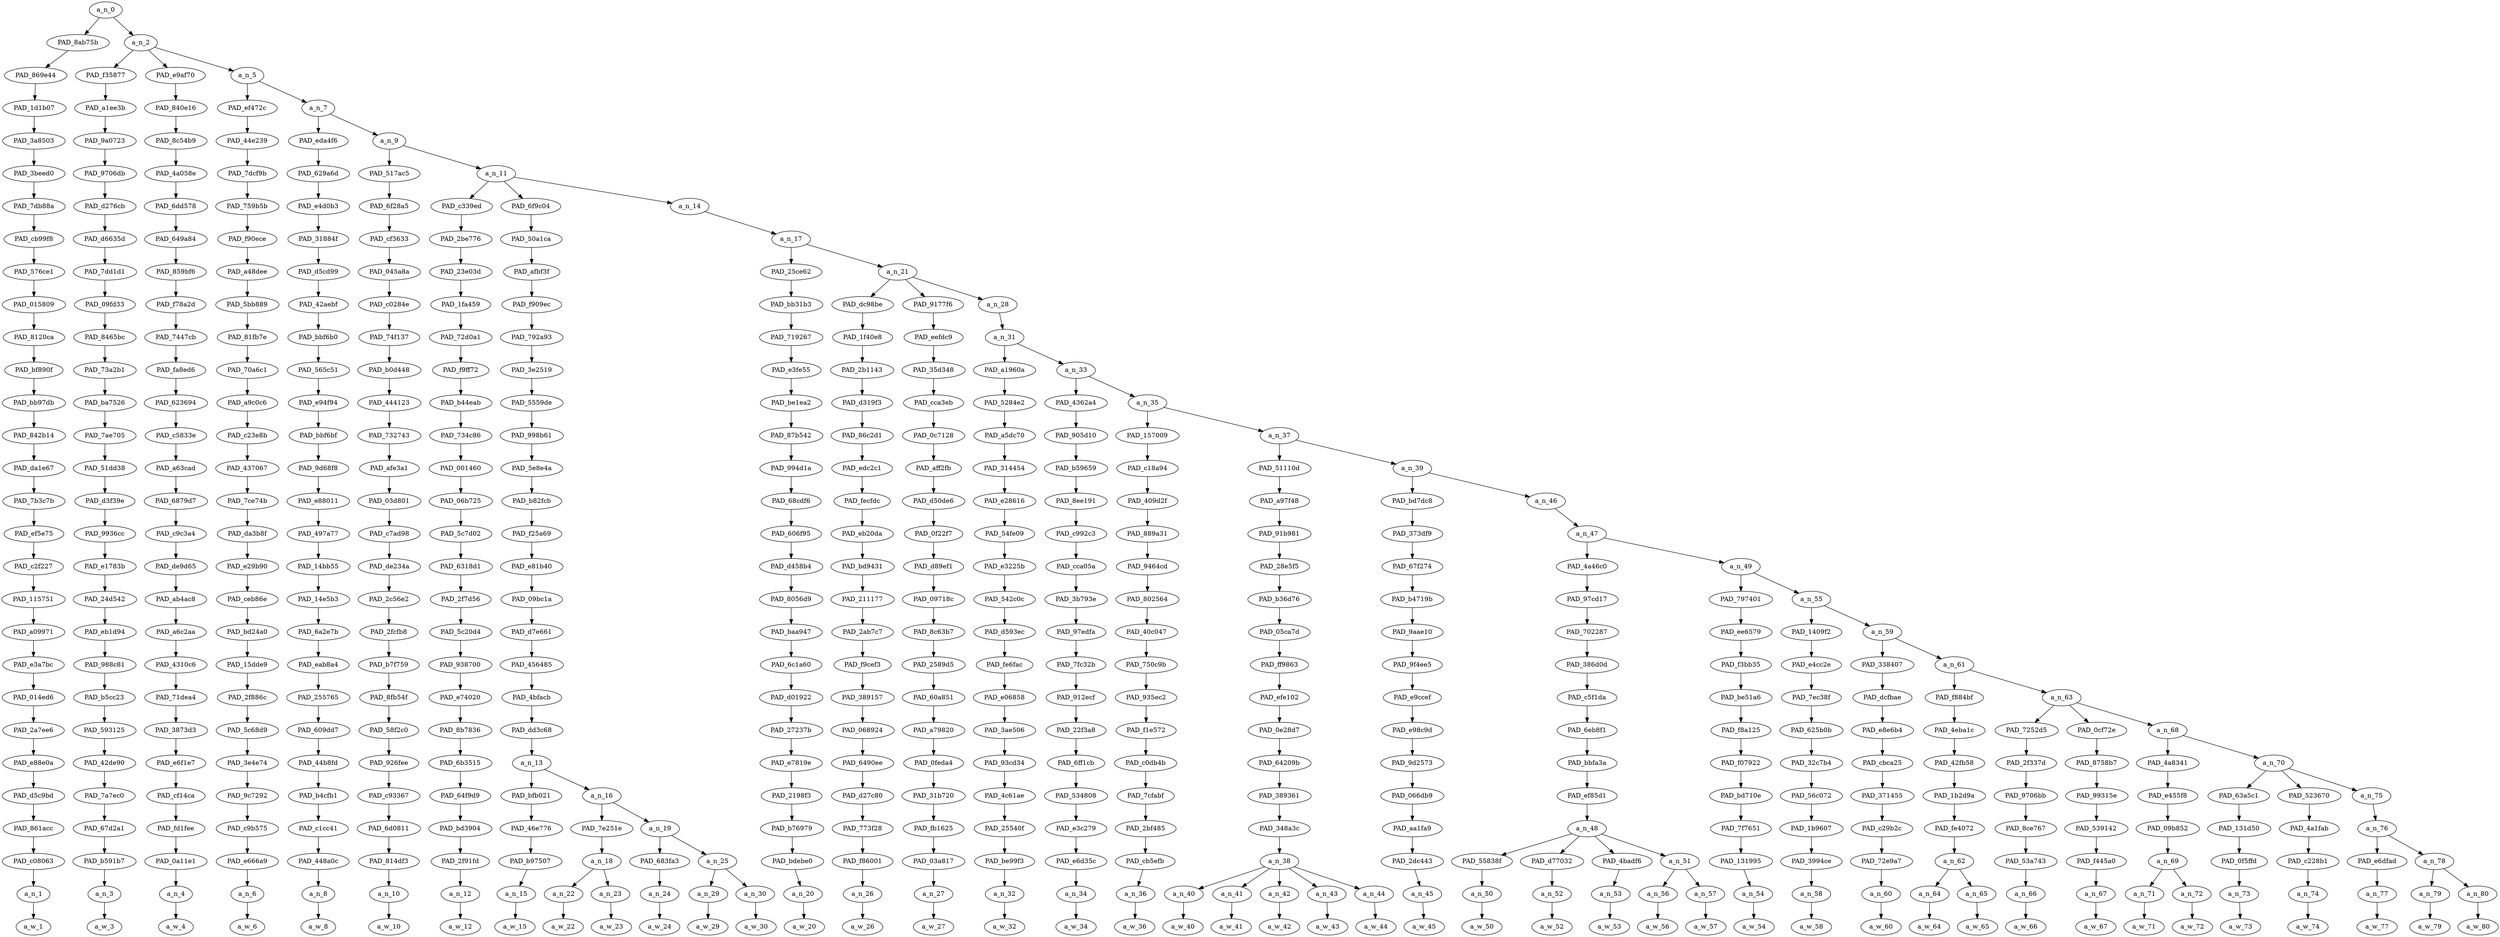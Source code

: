strict digraph "" {
	a_n_0	[div_dir=1,
		index=0,
		level=28,
		pos="1.2191525212040653,28!",
		text_span="[0, 1, 2, 3, 4, 5, 6, 7, 8, 9, 10, 11, 12, 13, 14, 15, 16, 17, 18, 19, 20, 21, 22, 23, 24, 25, 26, 27, 28, 29, 30, 31, 32, 33, 34, \
35, 36, 37, 38, 39, 40, 41, 42, 43]",
		value=1.00000001];
	PAD_8ab75b	[div_dir=1,
		index=0,
		level=27,
		pos="0.0,27!",
		text_span="[0]",
		value=0.01606071];
	a_n_0 -> PAD_8ab75b;
	a_n_2	[div_dir=1,
		index=1,
		level=27,
		pos="2.4383050424081305,27!",
		text_span="[1, 2, 3, 4, 5, 6, 7, 8, 9, 10, 11, 12, 13, 14, 15, 16, 17, 18, 19, 20, 21, 22, 23, 24, 25, 26, 27, 28, 29, 30, 31, 32, 33, 34, \
35, 36, 37, 38, 39, 40, 41, 42, 43]",
		value=0.98375625];
	a_n_0 -> a_n_2;
	PAD_869e44	[div_dir=1,
		index=0,
		level=26,
		pos="0.0,26!",
		text_span="[0]",
		value=0.01606071];
	PAD_8ab75b -> PAD_869e44;
	PAD_1d1b07	[div_dir=1,
		index=0,
		level=25,
		pos="0.0,25!",
		text_span="[0]",
		value=0.01606071];
	PAD_869e44 -> PAD_1d1b07;
	PAD_3a8503	[div_dir=1,
		index=0,
		level=24,
		pos="0.0,24!",
		text_span="[0]",
		value=0.01606071];
	PAD_1d1b07 -> PAD_3a8503;
	PAD_3beed0	[div_dir=1,
		index=0,
		level=23,
		pos="0.0,23!",
		text_span="[0]",
		value=0.01606071];
	PAD_3a8503 -> PAD_3beed0;
	PAD_7db88a	[div_dir=1,
		index=0,
		level=22,
		pos="0.0,22!",
		text_span="[0]",
		value=0.01606071];
	PAD_3beed0 -> PAD_7db88a;
	PAD_cb99f8	[div_dir=1,
		index=0,
		level=21,
		pos="0.0,21!",
		text_span="[0]",
		value=0.01606071];
	PAD_7db88a -> PAD_cb99f8;
	PAD_576ce1	[div_dir=1,
		index=0,
		level=20,
		pos="0.0,20!",
		text_span="[0]",
		value=0.01606071];
	PAD_cb99f8 -> PAD_576ce1;
	PAD_015809	[div_dir=1,
		index=0,
		level=19,
		pos="0.0,19!",
		text_span="[0]",
		value=0.01606071];
	PAD_576ce1 -> PAD_015809;
	PAD_8120ca	[div_dir=1,
		index=0,
		level=18,
		pos="0.0,18!",
		text_span="[0]",
		value=0.01606071];
	PAD_015809 -> PAD_8120ca;
	PAD_bf890f	[div_dir=1,
		index=0,
		level=17,
		pos="0.0,17!",
		text_span="[0]",
		value=0.01606071];
	PAD_8120ca -> PAD_bf890f;
	PAD_bb97db	[div_dir=1,
		index=0,
		level=16,
		pos="0.0,16!",
		text_span="[0]",
		value=0.01606071];
	PAD_bf890f -> PAD_bb97db;
	PAD_842b14	[div_dir=1,
		index=0,
		level=15,
		pos="0.0,15!",
		text_span="[0]",
		value=0.01606071];
	PAD_bb97db -> PAD_842b14;
	PAD_da1e67	[div_dir=1,
		index=0,
		level=14,
		pos="0.0,14!",
		text_span="[0]",
		value=0.01606071];
	PAD_842b14 -> PAD_da1e67;
	PAD_7b3c7b	[div_dir=1,
		index=0,
		level=13,
		pos="0.0,13!",
		text_span="[0]",
		value=0.01606071];
	PAD_da1e67 -> PAD_7b3c7b;
	PAD_ef5e75	[div_dir=1,
		index=0,
		level=12,
		pos="0.0,12!",
		text_span="[0]",
		value=0.01606071];
	PAD_7b3c7b -> PAD_ef5e75;
	PAD_c2f227	[div_dir=1,
		index=0,
		level=11,
		pos="0.0,11!",
		text_span="[0]",
		value=0.01606071];
	PAD_ef5e75 -> PAD_c2f227;
	PAD_115751	[div_dir=1,
		index=0,
		level=10,
		pos="0.0,10!",
		text_span="[0]",
		value=0.01606071];
	PAD_c2f227 -> PAD_115751;
	PAD_a09971	[div_dir=1,
		index=0,
		level=9,
		pos="0.0,9!",
		text_span="[0]",
		value=0.01606071];
	PAD_115751 -> PAD_a09971;
	PAD_e3a7bc	[div_dir=1,
		index=0,
		level=8,
		pos="0.0,8!",
		text_span="[0]",
		value=0.01606071];
	PAD_a09971 -> PAD_e3a7bc;
	PAD_014ed6	[div_dir=1,
		index=0,
		level=7,
		pos="0.0,7!",
		text_span="[0]",
		value=0.01606071];
	PAD_e3a7bc -> PAD_014ed6;
	PAD_2a7ee6	[div_dir=1,
		index=0,
		level=6,
		pos="0.0,6!",
		text_span="[0]",
		value=0.01606071];
	PAD_014ed6 -> PAD_2a7ee6;
	PAD_e88e0a	[div_dir=1,
		index=0,
		level=5,
		pos="0.0,5!",
		text_span="[0]",
		value=0.01606071];
	PAD_2a7ee6 -> PAD_e88e0a;
	PAD_d5c9bd	[div_dir=1,
		index=0,
		level=4,
		pos="0.0,4!",
		text_span="[0]",
		value=0.01606071];
	PAD_e88e0a -> PAD_d5c9bd;
	PAD_861acc	[div_dir=1,
		index=0,
		level=3,
		pos="0.0,3!",
		text_span="[0]",
		value=0.01606071];
	PAD_d5c9bd -> PAD_861acc;
	PAD_c08063	[div_dir=1,
		index=0,
		level=2,
		pos="0.0,2!",
		text_span="[0]",
		value=0.01606071];
	PAD_861acc -> PAD_c08063;
	a_n_1	[div_dir=1,
		index=0,
		level=1,
		pos="0.0,1!",
		text_span="[0]",
		value=0.01606071];
	PAD_c08063 -> a_n_1;
	a_w_1	[div_dir=0,
		index=0,
		level=0,
		pos="0,0!",
		text_span="[0]",
		value=they];
	a_n_1 -> a_w_1;
	PAD_f35877	[div_dir=1,
		index=1,
		level=26,
		pos="1.0,26!",
		text_span="[1]",
		value=0.01085788];
	a_n_2 -> PAD_f35877;
	PAD_e9af70	[div_dir=-1,
		index=2,
		level=26,
		pos="2.0,26!",
		text_span="[2]",
		value=0.01062171];
	a_n_2 -> PAD_e9af70;
	a_n_5	[div_dir=1,
		index=3,
		level=26,
		pos="4.314915127224392,26!",
		text_span="[3, 4, 5, 6, 7, 8, 9, 10, 11, 12, 13, 14, 15, 16, 17, 18, 19, 20, 21, 22, 23, 24, 25, 26, 27, 28, 29, 30, 31, 32, 33, 34, 35, 36, \
37, 38, 39, 40, 41, 42, 43]",
		value=0.96211042];
	a_n_2 -> a_n_5;
	PAD_a1ee3b	[div_dir=1,
		index=1,
		level=25,
		pos="1.0,25!",
		text_span="[1]",
		value=0.01085788];
	PAD_f35877 -> PAD_a1ee3b;
	PAD_9a0723	[div_dir=1,
		index=1,
		level=24,
		pos="1.0,24!",
		text_span="[1]",
		value=0.01085788];
	PAD_a1ee3b -> PAD_9a0723;
	PAD_9706db	[div_dir=1,
		index=1,
		level=23,
		pos="1.0,23!",
		text_span="[1]",
		value=0.01085788];
	PAD_9a0723 -> PAD_9706db;
	PAD_d276cb	[div_dir=1,
		index=1,
		level=22,
		pos="1.0,22!",
		text_span="[1]",
		value=0.01085788];
	PAD_9706db -> PAD_d276cb;
	PAD_d6635d	[div_dir=1,
		index=1,
		level=21,
		pos="1.0,21!",
		text_span="[1]",
		value=0.01085788];
	PAD_d276cb -> PAD_d6635d;
	PAD_7dd1d1	[div_dir=1,
		index=1,
		level=20,
		pos="1.0,20!",
		text_span="[1]",
		value=0.01085788];
	PAD_d6635d -> PAD_7dd1d1;
	PAD_09fd33	[div_dir=1,
		index=1,
		level=19,
		pos="1.0,19!",
		text_span="[1]",
		value=0.01085788];
	PAD_7dd1d1 -> PAD_09fd33;
	PAD_8465bc	[div_dir=1,
		index=1,
		level=18,
		pos="1.0,18!",
		text_span="[1]",
		value=0.01085788];
	PAD_09fd33 -> PAD_8465bc;
	PAD_73a2b1	[div_dir=1,
		index=1,
		level=17,
		pos="1.0,17!",
		text_span="[1]",
		value=0.01085788];
	PAD_8465bc -> PAD_73a2b1;
	PAD_ba7526	[div_dir=1,
		index=1,
		level=16,
		pos="1.0,16!",
		text_span="[1]",
		value=0.01085788];
	PAD_73a2b1 -> PAD_ba7526;
	PAD_7ae705	[div_dir=1,
		index=1,
		level=15,
		pos="1.0,15!",
		text_span="[1]",
		value=0.01085788];
	PAD_ba7526 -> PAD_7ae705;
	PAD_51dd38	[div_dir=1,
		index=1,
		level=14,
		pos="1.0,14!",
		text_span="[1]",
		value=0.01085788];
	PAD_7ae705 -> PAD_51dd38;
	PAD_d3f39e	[div_dir=1,
		index=1,
		level=13,
		pos="1.0,13!",
		text_span="[1]",
		value=0.01085788];
	PAD_51dd38 -> PAD_d3f39e;
	PAD_9936cc	[div_dir=1,
		index=1,
		level=12,
		pos="1.0,12!",
		text_span="[1]",
		value=0.01085788];
	PAD_d3f39e -> PAD_9936cc;
	PAD_e1783b	[div_dir=1,
		index=1,
		level=11,
		pos="1.0,11!",
		text_span="[1]",
		value=0.01085788];
	PAD_9936cc -> PAD_e1783b;
	PAD_24d542	[div_dir=1,
		index=1,
		level=10,
		pos="1.0,10!",
		text_span="[1]",
		value=0.01085788];
	PAD_e1783b -> PAD_24d542;
	PAD_eb1d94	[div_dir=1,
		index=1,
		level=9,
		pos="1.0,9!",
		text_span="[1]",
		value=0.01085788];
	PAD_24d542 -> PAD_eb1d94;
	PAD_988c81	[div_dir=1,
		index=1,
		level=8,
		pos="1.0,8!",
		text_span="[1]",
		value=0.01085788];
	PAD_eb1d94 -> PAD_988c81;
	PAD_b5cc23	[div_dir=1,
		index=1,
		level=7,
		pos="1.0,7!",
		text_span="[1]",
		value=0.01085788];
	PAD_988c81 -> PAD_b5cc23;
	PAD_593125	[div_dir=1,
		index=1,
		level=6,
		pos="1.0,6!",
		text_span="[1]",
		value=0.01085788];
	PAD_b5cc23 -> PAD_593125;
	PAD_42de90	[div_dir=1,
		index=1,
		level=5,
		pos="1.0,5!",
		text_span="[1]",
		value=0.01085788];
	PAD_593125 -> PAD_42de90;
	PAD_7a7ec0	[div_dir=1,
		index=1,
		level=4,
		pos="1.0,4!",
		text_span="[1]",
		value=0.01085788];
	PAD_42de90 -> PAD_7a7ec0;
	PAD_67d2a1	[div_dir=1,
		index=1,
		level=3,
		pos="1.0,3!",
		text_span="[1]",
		value=0.01085788];
	PAD_7a7ec0 -> PAD_67d2a1;
	PAD_b591b7	[div_dir=1,
		index=1,
		level=2,
		pos="1.0,2!",
		text_span="[1]",
		value=0.01085788];
	PAD_67d2a1 -> PAD_b591b7;
	a_n_3	[div_dir=1,
		index=1,
		level=1,
		pos="1.0,1!",
		text_span="[1]",
		value=0.01085788];
	PAD_b591b7 -> a_n_3;
	a_w_3	[div_dir=0,
		index=1,
		level=0,
		pos="1,0!",
		text_span="[1]",
		value=do];
	a_n_3 -> a_w_3;
	PAD_840e16	[div_dir=-1,
		index=2,
		level=25,
		pos="2.0,25!",
		text_span="[2]",
		value=0.01062171];
	PAD_e9af70 -> PAD_840e16;
	PAD_8c54b9	[div_dir=-1,
		index=2,
		level=24,
		pos="2.0,24!",
		text_span="[2]",
		value=0.01062171];
	PAD_840e16 -> PAD_8c54b9;
	PAD_4a058e	[div_dir=-1,
		index=2,
		level=23,
		pos="2.0,23!",
		text_span="[2]",
		value=0.01062171];
	PAD_8c54b9 -> PAD_4a058e;
	PAD_6dd578	[div_dir=-1,
		index=2,
		level=22,
		pos="2.0,22!",
		text_span="[2]",
		value=0.01062171];
	PAD_4a058e -> PAD_6dd578;
	PAD_649a84	[div_dir=-1,
		index=2,
		level=21,
		pos="2.0,21!",
		text_span="[2]",
		value=0.01062171];
	PAD_6dd578 -> PAD_649a84;
	PAD_859bf6	[div_dir=-1,
		index=2,
		level=20,
		pos="2.0,20!",
		text_span="[2]",
		value=0.01062171];
	PAD_649a84 -> PAD_859bf6;
	PAD_f78a2d	[div_dir=-1,
		index=2,
		level=19,
		pos="2.0,19!",
		text_span="[2]",
		value=0.01062171];
	PAD_859bf6 -> PAD_f78a2d;
	PAD_7447cb	[div_dir=-1,
		index=2,
		level=18,
		pos="2.0,18!",
		text_span="[2]",
		value=0.01062171];
	PAD_f78a2d -> PAD_7447cb;
	PAD_fa8ed6	[div_dir=-1,
		index=2,
		level=17,
		pos="2.0,17!",
		text_span="[2]",
		value=0.01062171];
	PAD_7447cb -> PAD_fa8ed6;
	PAD_623694	[div_dir=-1,
		index=2,
		level=16,
		pos="2.0,16!",
		text_span="[2]",
		value=0.01062171];
	PAD_fa8ed6 -> PAD_623694;
	PAD_c5833e	[div_dir=-1,
		index=2,
		level=15,
		pos="2.0,15!",
		text_span="[2]",
		value=0.01062171];
	PAD_623694 -> PAD_c5833e;
	PAD_a63cad	[div_dir=-1,
		index=2,
		level=14,
		pos="2.0,14!",
		text_span="[2]",
		value=0.01062171];
	PAD_c5833e -> PAD_a63cad;
	PAD_6879d7	[div_dir=-1,
		index=2,
		level=13,
		pos="2.0,13!",
		text_span="[2]",
		value=0.01062171];
	PAD_a63cad -> PAD_6879d7;
	PAD_c9c3a4	[div_dir=-1,
		index=2,
		level=12,
		pos="2.0,12!",
		text_span="[2]",
		value=0.01062171];
	PAD_6879d7 -> PAD_c9c3a4;
	PAD_de9d65	[div_dir=-1,
		index=2,
		level=11,
		pos="2.0,11!",
		text_span="[2]",
		value=0.01062171];
	PAD_c9c3a4 -> PAD_de9d65;
	PAD_ab4ac8	[div_dir=-1,
		index=2,
		level=10,
		pos="2.0,10!",
		text_span="[2]",
		value=0.01062171];
	PAD_de9d65 -> PAD_ab4ac8;
	PAD_a6c2aa	[div_dir=-1,
		index=2,
		level=9,
		pos="2.0,9!",
		text_span="[2]",
		value=0.01062171];
	PAD_ab4ac8 -> PAD_a6c2aa;
	PAD_4310c6	[div_dir=-1,
		index=2,
		level=8,
		pos="2.0,8!",
		text_span="[2]",
		value=0.01062171];
	PAD_a6c2aa -> PAD_4310c6;
	PAD_71dea4	[div_dir=-1,
		index=2,
		level=7,
		pos="2.0,7!",
		text_span="[2]",
		value=0.01062171];
	PAD_4310c6 -> PAD_71dea4;
	PAD_3873d3	[div_dir=-1,
		index=2,
		level=6,
		pos="2.0,6!",
		text_span="[2]",
		value=0.01062171];
	PAD_71dea4 -> PAD_3873d3;
	PAD_e6f1e7	[div_dir=-1,
		index=2,
		level=5,
		pos="2.0,5!",
		text_span="[2]",
		value=0.01062171];
	PAD_3873d3 -> PAD_e6f1e7;
	PAD_cf14ca	[div_dir=-1,
		index=2,
		level=4,
		pos="2.0,4!",
		text_span="[2]",
		value=0.01062171];
	PAD_e6f1e7 -> PAD_cf14ca;
	PAD_fd1fee	[div_dir=-1,
		index=2,
		level=3,
		pos="2.0,3!",
		text_span="[2]",
		value=0.01062171];
	PAD_cf14ca -> PAD_fd1fee;
	PAD_0a11e1	[div_dir=-1,
		index=2,
		level=2,
		pos="2.0,2!",
		text_span="[2]",
		value=0.01062171];
	PAD_fd1fee -> PAD_0a11e1;
	a_n_4	[div_dir=-1,
		index=2,
		level=1,
		pos="2.0,1!",
		text_span="[2]",
		value=0.01062171];
	PAD_0a11e1 -> a_n_4;
	a_w_4	[div_dir=0,
		index=2,
		level=0,
		pos="2,0!",
		text_span="[2]",
		value=not];
	a_n_4 -> a_w_4;
	PAD_ef472c	[div_dir=1,
		index=3,
		level=25,
		pos="3.0,25!",
		text_span="[3]",
		value=0.02795300];
	a_n_5 -> PAD_ef472c;
	a_n_7	[div_dir=1,
		index=4,
		level=25,
		pos="5.629830254448785,25!",
		text_span="[4, 5, 6, 7, 8, 9, 10, 11, 12, 13, 14, 15, 16, 17, 18, 19, 20, 21, 22, 23, 24, 25, 26, 27, 28, 29, 30, 31, 32, 33, 34, 35, 36, 37, \
38, 39, 40, 41, 42, 43]",
		value=0.93398538];
	a_n_5 -> a_n_7;
	PAD_44e239	[div_dir=1,
		index=3,
		level=24,
		pos="3.0,24!",
		text_span="[3]",
		value=0.02795300];
	PAD_ef472c -> PAD_44e239;
	PAD_7dcf9b	[div_dir=1,
		index=3,
		level=23,
		pos="3.0,23!",
		text_span="[3]",
		value=0.02795300];
	PAD_44e239 -> PAD_7dcf9b;
	PAD_759b5b	[div_dir=1,
		index=3,
		level=22,
		pos="3.0,22!",
		text_span="[3]",
		value=0.02795300];
	PAD_7dcf9b -> PAD_759b5b;
	PAD_f90ece	[div_dir=1,
		index=3,
		level=21,
		pos="3.0,21!",
		text_span="[3]",
		value=0.02795300];
	PAD_759b5b -> PAD_f90ece;
	PAD_a48dee	[div_dir=1,
		index=3,
		level=20,
		pos="3.0,20!",
		text_span="[3]",
		value=0.02795300];
	PAD_f90ece -> PAD_a48dee;
	PAD_5bb889	[div_dir=1,
		index=3,
		level=19,
		pos="3.0,19!",
		text_span="[3]",
		value=0.02795300];
	PAD_a48dee -> PAD_5bb889;
	PAD_81fb7e	[div_dir=1,
		index=3,
		level=18,
		pos="3.0,18!",
		text_span="[3]",
		value=0.02795300];
	PAD_5bb889 -> PAD_81fb7e;
	PAD_70a6c1	[div_dir=1,
		index=3,
		level=17,
		pos="3.0,17!",
		text_span="[3]",
		value=0.02795300];
	PAD_81fb7e -> PAD_70a6c1;
	PAD_a9c0c6	[div_dir=1,
		index=3,
		level=16,
		pos="3.0,16!",
		text_span="[3]",
		value=0.02795300];
	PAD_70a6c1 -> PAD_a9c0c6;
	PAD_c23e8b	[div_dir=1,
		index=3,
		level=15,
		pos="3.0,15!",
		text_span="[3]",
		value=0.02795300];
	PAD_a9c0c6 -> PAD_c23e8b;
	PAD_437067	[div_dir=1,
		index=3,
		level=14,
		pos="3.0,14!",
		text_span="[3]",
		value=0.02795300];
	PAD_c23e8b -> PAD_437067;
	PAD_7ce74b	[div_dir=1,
		index=3,
		level=13,
		pos="3.0,13!",
		text_span="[3]",
		value=0.02795300];
	PAD_437067 -> PAD_7ce74b;
	PAD_da3b8f	[div_dir=1,
		index=3,
		level=12,
		pos="3.0,12!",
		text_span="[3]",
		value=0.02795300];
	PAD_7ce74b -> PAD_da3b8f;
	PAD_e29b90	[div_dir=1,
		index=3,
		level=11,
		pos="3.0,11!",
		text_span="[3]",
		value=0.02795300];
	PAD_da3b8f -> PAD_e29b90;
	PAD_ceb86e	[div_dir=1,
		index=3,
		level=10,
		pos="3.0,10!",
		text_span="[3]",
		value=0.02795300];
	PAD_e29b90 -> PAD_ceb86e;
	PAD_bd24a0	[div_dir=1,
		index=3,
		level=9,
		pos="3.0,9!",
		text_span="[3]",
		value=0.02795300];
	PAD_ceb86e -> PAD_bd24a0;
	PAD_15dde9	[div_dir=1,
		index=3,
		level=8,
		pos="3.0,8!",
		text_span="[3]",
		value=0.02795300];
	PAD_bd24a0 -> PAD_15dde9;
	PAD_2f886c	[div_dir=1,
		index=3,
		level=7,
		pos="3.0,7!",
		text_span="[3]",
		value=0.02795300];
	PAD_15dde9 -> PAD_2f886c;
	PAD_5c68d9	[div_dir=1,
		index=3,
		level=6,
		pos="3.0,6!",
		text_span="[3]",
		value=0.02795300];
	PAD_2f886c -> PAD_5c68d9;
	PAD_3e4e74	[div_dir=1,
		index=3,
		level=5,
		pos="3.0,5!",
		text_span="[3]",
		value=0.02795300];
	PAD_5c68d9 -> PAD_3e4e74;
	PAD_9c7292	[div_dir=1,
		index=3,
		level=4,
		pos="3.0,4!",
		text_span="[3]",
		value=0.02795300];
	PAD_3e4e74 -> PAD_9c7292;
	PAD_c9b575	[div_dir=1,
		index=3,
		level=3,
		pos="3.0,3!",
		text_span="[3]",
		value=0.02795300];
	PAD_9c7292 -> PAD_c9b575;
	PAD_e666a9	[div_dir=1,
		index=3,
		level=2,
		pos="3.0,2!",
		text_span="[3]",
		value=0.02795300];
	PAD_c9b575 -> PAD_e666a9;
	a_n_6	[div_dir=1,
		index=3,
		level=1,
		pos="3.0,1!",
		text_span="[3]",
		value=0.02795300];
	PAD_e666a9 -> a_n_6;
	a_w_6	[div_dir=0,
		index=3,
		level=0,
		pos="3,0!",
		text_span="[3]",
		value=tolerate];
	a_n_6 -> a_w_6;
	PAD_eda4f6	[div_dir=1,
		index=4,
		level=24,
		pos="4.0,24!",
		text_span="[4]",
		value=0.12719500];
	a_n_7 -> PAD_eda4f6;
	a_n_9	[div_dir=1,
		index=5,
		level=24,
		pos="7.25966050889757,24!",
		text_span="[5, 6, 7, 8, 9, 10, 11, 12, 13, 14, 15, 16, 17, 18, 19, 20, 21, 22, 23, 24, 25, 26, 27, 28, 29, 30, 31, 32, 33, 34, 35, 36, 37, \
38, 39, 40, 41, 42, 43]",
		value=0.80663584];
	a_n_7 -> a_n_9;
	PAD_629a6d	[div_dir=1,
		index=4,
		level=23,
		pos="4.0,23!",
		text_span="[4]",
		value=0.12719500];
	PAD_eda4f6 -> PAD_629a6d;
	PAD_e4d0b3	[div_dir=1,
		index=4,
		level=22,
		pos="4.0,22!",
		text_span="[4]",
		value=0.12719500];
	PAD_629a6d -> PAD_e4d0b3;
	PAD_31884f	[div_dir=1,
		index=4,
		level=21,
		pos="4.0,21!",
		text_span="[4]",
		value=0.12719500];
	PAD_e4d0b3 -> PAD_31884f;
	PAD_d5cd99	[div_dir=1,
		index=4,
		level=20,
		pos="4.0,20!",
		text_span="[4]",
		value=0.12719500];
	PAD_31884f -> PAD_d5cd99;
	PAD_42aebf	[div_dir=1,
		index=4,
		level=19,
		pos="4.0,19!",
		text_span="[4]",
		value=0.12719500];
	PAD_d5cd99 -> PAD_42aebf;
	PAD_bbf6b0	[div_dir=1,
		index=4,
		level=18,
		pos="4.0,18!",
		text_span="[4]",
		value=0.12719500];
	PAD_42aebf -> PAD_bbf6b0;
	PAD_565c51	[div_dir=1,
		index=4,
		level=17,
		pos="4.0,17!",
		text_span="[4]",
		value=0.12719500];
	PAD_bbf6b0 -> PAD_565c51;
	PAD_e94f94	[div_dir=1,
		index=4,
		level=16,
		pos="4.0,16!",
		text_span="[4]",
		value=0.12719500];
	PAD_565c51 -> PAD_e94f94;
	PAD_bbf6bf	[div_dir=1,
		index=4,
		level=15,
		pos="4.0,15!",
		text_span="[4]",
		value=0.12719500];
	PAD_e94f94 -> PAD_bbf6bf;
	PAD_9d68f8	[div_dir=1,
		index=4,
		level=14,
		pos="4.0,14!",
		text_span="[4]",
		value=0.12719500];
	PAD_bbf6bf -> PAD_9d68f8;
	PAD_e88011	[div_dir=1,
		index=4,
		level=13,
		pos="4.0,13!",
		text_span="[4]",
		value=0.12719500];
	PAD_9d68f8 -> PAD_e88011;
	PAD_497a77	[div_dir=1,
		index=4,
		level=12,
		pos="4.0,12!",
		text_span="[4]",
		value=0.12719500];
	PAD_e88011 -> PAD_497a77;
	PAD_14bb55	[div_dir=1,
		index=4,
		level=11,
		pos="4.0,11!",
		text_span="[4]",
		value=0.12719500];
	PAD_497a77 -> PAD_14bb55;
	PAD_14e5b3	[div_dir=1,
		index=4,
		level=10,
		pos="4.0,10!",
		text_span="[4]",
		value=0.12719500];
	PAD_14bb55 -> PAD_14e5b3;
	PAD_6a2e7b	[div_dir=1,
		index=4,
		level=9,
		pos="4.0,9!",
		text_span="[4]",
		value=0.12719500];
	PAD_14e5b3 -> PAD_6a2e7b;
	PAD_eab8a4	[div_dir=1,
		index=4,
		level=8,
		pos="4.0,8!",
		text_span="[4]",
		value=0.12719500];
	PAD_6a2e7b -> PAD_eab8a4;
	PAD_255765	[div_dir=1,
		index=4,
		level=7,
		pos="4.0,7!",
		text_span="[4]",
		value=0.12719500];
	PAD_eab8a4 -> PAD_255765;
	PAD_609dd7	[div_dir=1,
		index=4,
		level=6,
		pos="4.0,6!",
		text_span="[4]",
		value=0.12719500];
	PAD_255765 -> PAD_609dd7;
	PAD_44b8fd	[div_dir=1,
		index=4,
		level=5,
		pos="4.0,5!",
		text_span="[4]",
		value=0.12719500];
	PAD_609dd7 -> PAD_44b8fd;
	PAD_b4cfb1	[div_dir=1,
		index=4,
		level=4,
		pos="4.0,4!",
		text_span="[4]",
		value=0.12719500];
	PAD_44b8fd -> PAD_b4cfb1;
	PAD_c1cc41	[div_dir=1,
		index=4,
		level=3,
		pos="4.0,3!",
		text_span="[4]",
		value=0.12719500];
	PAD_b4cfb1 -> PAD_c1cc41;
	PAD_448a0c	[div_dir=1,
		index=4,
		level=2,
		pos="4.0,2!",
		text_span="[4]",
		value=0.12719500];
	PAD_c1cc41 -> PAD_448a0c;
	a_n_8	[div_dir=1,
		index=4,
		level=1,
		pos="4.0,1!",
		text_span="[4]",
		value=0.12719500];
	PAD_448a0c -> a_n_8;
	a_w_8	[div_dir=0,
		index=4,
		level=0,
		pos="4,0!",
		text_span="[4]",
		value=mohajirs];
	a_n_8 -> a_w_8;
	PAD_517ac5	[div_dir=-1,
		index=5,
		level=23,
		pos="5.0,23!",
		text_span="[5]",
		value=0.01316282];
	a_n_9 -> PAD_517ac5;
	a_n_11	[div_dir=1,
		index=6,
		level=23,
		pos="9.51932101779514,23!",
		text_span="[6, 7, 8, 9, 10, 11, 12, 13, 14, 15, 16, 17, 18, 19, 20, 21, 22, 23, 24, 25, 26, 27, 28, 29, 30, 31, 32, 33, 34, 35, 36, 37, 38, \
39, 40, 41, 42, 43]",
		value=0.79335294];
	a_n_9 -> a_n_11;
	PAD_6f28a5	[div_dir=-1,
		index=5,
		level=22,
		pos="5.0,22!",
		text_span="[5]",
		value=0.01316282];
	PAD_517ac5 -> PAD_6f28a5;
	PAD_cf3633	[div_dir=-1,
		index=5,
		level=21,
		pos="5.0,21!",
		text_span="[5]",
		value=0.01316282];
	PAD_6f28a5 -> PAD_cf3633;
	PAD_045a8a	[div_dir=-1,
		index=5,
		level=20,
		pos="5.0,20!",
		text_span="[5]",
		value=0.01316282];
	PAD_cf3633 -> PAD_045a8a;
	PAD_c0284e	[div_dir=-1,
		index=5,
		level=19,
		pos="5.0,19!",
		text_span="[5]",
		value=0.01316282];
	PAD_045a8a -> PAD_c0284e;
	PAD_74f137	[div_dir=-1,
		index=5,
		level=18,
		pos="5.0,18!",
		text_span="[5]",
		value=0.01316282];
	PAD_c0284e -> PAD_74f137;
	PAD_b0d448	[div_dir=-1,
		index=5,
		level=17,
		pos="5.0,17!",
		text_span="[5]",
		value=0.01316282];
	PAD_74f137 -> PAD_b0d448;
	PAD_444123	[div_dir=-1,
		index=5,
		level=16,
		pos="5.0,16!",
		text_span="[5]",
		value=0.01316282];
	PAD_b0d448 -> PAD_444123;
	PAD_732743	[div_dir=-1,
		index=5,
		level=15,
		pos="5.0,15!",
		text_span="[5]",
		value=0.01316282];
	PAD_444123 -> PAD_732743;
	PAD_afe3a1	[div_dir=-1,
		index=5,
		level=14,
		pos="5.0,14!",
		text_span="[5]",
		value=0.01316282];
	PAD_732743 -> PAD_afe3a1;
	PAD_03d801	[div_dir=-1,
		index=5,
		level=13,
		pos="5.0,13!",
		text_span="[5]",
		value=0.01316282];
	PAD_afe3a1 -> PAD_03d801;
	PAD_c7ad98	[div_dir=-1,
		index=5,
		level=12,
		pos="5.0,12!",
		text_span="[5]",
		value=0.01316282];
	PAD_03d801 -> PAD_c7ad98;
	PAD_de234a	[div_dir=-1,
		index=5,
		level=11,
		pos="5.0,11!",
		text_span="[5]",
		value=0.01316282];
	PAD_c7ad98 -> PAD_de234a;
	PAD_2c56e2	[div_dir=-1,
		index=5,
		level=10,
		pos="5.0,10!",
		text_span="[5]",
		value=0.01316282];
	PAD_de234a -> PAD_2c56e2;
	PAD_2fcfb8	[div_dir=-1,
		index=5,
		level=9,
		pos="5.0,9!",
		text_span="[5]",
		value=0.01316282];
	PAD_2c56e2 -> PAD_2fcfb8;
	PAD_b7f759	[div_dir=-1,
		index=5,
		level=8,
		pos="5.0,8!",
		text_span="[5]",
		value=0.01316282];
	PAD_2fcfb8 -> PAD_b7f759;
	PAD_8fb54f	[div_dir=-1,
		index=5,
		level=7,
		pos="5.0,7!",
		text_span="[5]",
		value=0.01316282];
	PAD_b7f759 -> PAD_8fb54f;
	PAD_58f2c0	[div_dir=-1,
		index=5,
		level=6,
		pos="5.0,6!",
		text_span="[5]",
		value=0.01316282];
	PAD_8fb54f -> PAD_58f2c0;
	PAD_926fee	[div_dir=-1,
		index=5,
		level=5,
		pos="5.0,5!",
		text_span="[5]",
		value=0.01316282];
	PAD_58f2c0 -> PAD_926fee;
	PAD_c93367	[div_dir=-1,
		index=5,
		level=4,
		pos="5.0,4!",
		text_span="[5]",
		value=0.01316282];
	PAD_926fee -> PAD_c93367;
	PAD_6d0811	[div_dir=-1,
		index=5,
		level=3,
		pos="5.0,3!",
		text_span="[5]",
		value=0.01316282];
	PAD_c93367 -> PAD_6d0811;
	PAD_814df3	[div_dir=-1,
		index=5,
		level=2,
		pos="5.0,2!",
		text_span="[5]",
		value=0.01316282];
	PAD_6d0811 -> PAD_814df3;
	a_n_10	[div_dir=-1,
		index=5,
		level=1,
		pos="5.0,1!",
		text_span="[5]",
		value=0.01316282];
	PAD_814df3 -> a_n_10;
	a_w_10	[div_dir=0,
		index=5,
		level=0,
		pos="5,0!",
		text_span="[5]",
		value=been];
	a_n_10 -> a_w_10;
	PAD_c339ed	[div_dir=1,
		index=6,
		level=22,
		pos="6.0,22!",
		text_span="[6]",
		value=0.02446034];
	a_n_11 -> PAD_c339ed;
	PAD_6f9c04	[div_dir=-1,
		index=7,
		level=22,
		pos="8.3125,22!",
		text_span="[7, 8, 9, 10, 11, 12]",
		value=0.11460268];
	a_n_11 -> PAD_6f9c04;
	a_n_14	[div_dir=1,
		index=8,
		level=22,
		pos="14.245463053385418,22!",
		text_span="[13, 14, 15, 16, 17, 18, 19, 20, 21, 22, 23, 24, 25, 26, 27, 28, 29, 30, 31, 32, 33, 34, 35, 36, 37, 38, 39, 40, 41, 42, 43]",
		value=0.65416478];
	a_n_11 -> a_n_14;
	PAD_2be776	[div_dir=1,
		index=6,
		level=21,
		pos="6.0,21!",
		text_span="[6]",
		value=0.02446034];
	PAD_c339ed -> PAD_2be776;
	PAD_23e03d	[div_dir=1,
		index=6,
		level=20,
		pos="6.0,20!",
		text_span="[6]",
		value=0.02446034];
	PAD_2be776 -> PAD_23e03d;
	PAD_1fa459	[div_dir=1,
		index=6,
		level=19,
		pos="6.0,19!",
		text_span="[6]",
		value=0.02446034];
	PAD_23e03d -> PAD_1fa459;
	PAD_72d0a1	[div_dir=1,
		index=6,
		level=18,
		pos="6.0,18!",
		text_span="[6]",
		value=0.02446034];
	PAD_1fa459 -> PAD_72d0a1;
	PAD_f9ff72	[div_dir=1,
		index=6,
		level=17,
		pos="6.0,17!",
		text_span="[6]",
		value=0.02446034];
	PAD_72d0a1 -> PAD_f9ff72;
	PAD_b44eab	[div_dir=1,
		index=6,
		level=16,
		pos="6.0,16!",
		text_span="[6]",
		value=0.02446034];
	PAD_f9ff72 -> PAD_b44eab;
	PAD_734c86	[div_dir=1,
		index=6,
		level=15,
		pos="6.0,15!",
		text_span="[6]",
		value=0.02446034];
	PAD_b44eab -> PAD_734c86;
	PAD_001460	[div_dir=1,
		index=6,
		level=14,
		pos="6.0,14!",
		text_span="[6]",
		value=0.02446034];
	PAD_734c86 -> PAD_001460;
	PAD_06b725	[div_dir=1,
		index=6,
		level=13,
		pos="6.0,13!",
		text_span="[6]",
		value=0.02446034];
	PAD_001460 -> PAD_06b725;
	PAD_5c7d02	[div_dir=1,
		index=6,
		level=12,
		pos="6.0,12!",
		text_span="[6]",
		value=0.02446034];
	PAD_06b725 -> PAD_5c7d02;
	PAD_6318d1	[div_dir=1,
		index=6,
		level=11,
		pos="6.0,11!",
		text_span="[6]",
		value=0.02446034];
	PAD_5c7d02 -> PAD_6318d1;
	PAD_2f7d56	[div_dir=1,
		index=6,
		level=10,
		pos="6.0,10!",
		text_span="[6]",
		value=0.02446034];
	PAD_6318d1 -> PAD_2f7d56;
	PAD_5c20d4	[div_dir=1,
		index=6,
		level=9,
		pos="6.0,9!",
		text_span="[6]",
		value=0.02446034];
	PAD_2f7d56 -> PAD_5c20d4;
	PAD_938700	[div_dir=1,
		index=6,
		level=8,
		pos="6.0,8!",
		text_span="[6]",
		value=0.02446034];
	PAD_5c20d4 -> PAD_938700;
	PAD_e74020	[div_dir=1,
		index=6,
		level=7,
		pos="6.0,7!",
		text_span="[6]",
		value=0.02446034];
	PAD_938700 -> PAD_e74020;
	PAD_8b7836	[div_dir=1,
		index=6,
		level=6,
		pos="6.0,6!",
		text_span="[6]",
		value=0.02446034];
	PAD_e74020 -> PAD_8b7836;
	PAD_6b3515	[div_dir=1,
		index=6,
		level=5,
		pos="6.0,5!",
		text_span="[6]",
		value=0.02446034];
	PAD_8b7836 -> PAD_6b3515;
	PAD_64f9d9	[div_dir=1,
		index=6,
		level=4,
		pos="6.0,4!",
		text_span="[6]",
		value=0.02446034];
	PAD_6b3515 -> PAD_64f9d9;
	PAD_bd3904	[div_dir=1,
		index=6,
		level=3,
		pos="6.0,3!",
		text_span="[6]",
		value=0.02446034];
	PAD_64f9d9 -> PAD_bd3904;
	PAD_2f91fd	[div_dir=1,
		index=6,
		level=2,
		pos="6.0,2!",
		text_span="[6]",
		value=0.02446034];
	PAD_bd3904 -> PAD_2f91fd;
	a_n_12	[div_dir=1,
		index=6,
		level=1,
		pos="6.0,1!",
		text_span="[6]",
		value=0.02446034];
	PAD_2f91fd -> a_n_12;
	a_w_12	[div_dir=0,
		index=6,
		level=0,
		pos="6,0!",
		text_span="[6]",
		value=crammed];
	a_n_12 -> a_w_12;
	PAD_50a1ca	[div_dir=-1,
		index=7,
		level=21,
		pos="8.3125,21!",
		text_span="[7, 8, 9, 10, 11, 12]",
		value=0.11460268];
	PAD_6f9c04 -> PAD_50a1ca;
	PAD_afbf3f	[div_dir=-1,
		index=7,
		level=20,
		pos="8.3125,20!",
		text_span="[7, 8, 9, 10, 11, 12]",
		value=0.11460268];
	PAD_50a1ca -> PAD_afbf3f;
	PAD_f909ec	[div_dir=-1,
		index=7,
		level=19,
		pos="8.3125,19!",
		text_span="[7, 8, 9, 10, 11, 12]",
		value=0.11460268];
	PAD_afbf3f -> PAD_f909ec;
	PAD_792a93	[div_dir=-1,
		index=7,
		level=18,
		pos="8.3125,18!",
		text_span="[7, 8, 9, 10, 11, 12]",
		value=0.11460268];
	PAD_f909ec -> PAD_792a93;
	PAD_3e2519	[div_dir=-1,
		index=7,
		level=17,
		pos="8.3125,17!",
		text_span="[7, 8, 9, 10, 11, 12]",
		value=0.11460268];
	PAD_792a93 -> PAD_3e2519;
	PAD_5559de	[div_dir=-1,
		index=7,
		level=16,
		pos="8.3125,16!",
		text_span="[7, 8, 9, 10, 11, 12]",
		value=0.11460268];
	PAD_3e2519 -> PAD_5559de;
	PAD_998b61	[div_dir=-1,
		index=7,
		level=15,
		pos="8.3125,15!",
		text_span="[7, 8, 9, 10, 11, 12]",
		value=0.11460268];
	PAD_5559de -> PAD_998b61;
	PAD_5e8e4a	[div_dir=-1,
		index=7,
		level=14,
		pos="8.3125,14!",
		text_span="[7, 8, 9, 10, 11, 12]",
		value=0.11460268];
	PAD_998b61 -> PAD_5e8e4a;
	PAD_b82fcb	[div_dir=-1,
		index=7,
		level=13,
		pos="8.3125,13!",
		text_span="[7, 8, 9, 10, 11, 12]",
		value=0.11460268];
	PAD_5e8e4a -> PAD_b82fcb;
	PAD_f25a69	[div_dir=-1,
		index=7,
		level=12,
		pos="8.3125,12!",
		text_span="[7, 8, 9, 10, 11, 12]",
		value=0.11460268];
	PAD_b82fcb -> PAD_f25a69;
	PAD_e81b40	[div_dir=-1,
		index=7,
		level=11,
		pos="8.3125,11!",
		text_span="[7, 8, 9, 10, 11, 12]",
		value=0.11460268];
	PAD_f25a69 -> PAD_e81b40;
	PAD_09bc1a	[div_dir=-1,
		index=7,
		level=10,
		pos="8.3125,10!",
		text_span="[7, 8, 9, 10, 11, 12]",
		value=0.11460268];
	PAD_e81b40 -> PAD_09bc1a;
	PAD_d7e661	[div_dir=-1,
		index=7,
		level=9,
		pos="8.3125,9!",
		text_span="[7, 8, 9, 10, 11, 12]",
		value=0.11460268];
	PAD_09bc1a -> PAD_d7e661;
	PAD_456485	[div_dir=-1,
		index=7,
		level=8,
		pos="8.3125,8!",
		text_span="[7, 8, 9, 10, 11, 12]",
		value=0.11460268];
	PAD_d7e661 -> PAD_456485;
	PAD_4bfacb	[div_dir=-1,
		index=7,
		level=7,
		pos="8.3125,7!",
		text_span="[7, 8, 9, 10, 11, 12]",
		value=0.11460268];
	PAD_456485 -> PAD_4bfacb;
	PAD_dd3c68	[div_dir=-1,
		index=7,
		level=6,
		pos="8.3125,6!",
		text_span="[7, 8, 9, 10, 11, 12]",
		value=0.11460268];
	PAD_4bfacb -> PAD_dd3c68;
	a_n_13	[div_dir=-1,
		index=7,
		level=5,
		pos="8.3125,5!",
		text_span="[7, 8, 9, 10, 11, 12]",
		value=0.11460268];
	PAD_dd3c68 -> a_n_13;
	PAD_bfb021	[div_dir=-1,
		index=7,
		level=4,
		pos="7.0,4!",
		text_span="[7]",
		value=0.00835672];
	a_n_13 -> PAD_bfb021;
	a_n_16	[div_dir=-1,
		index=8,
		level=4,
		pos="9.625,4!",
		text_span="[8, 9, 10, 11, 12]",
		value=0.10620588];
	a_n_13 -> a_n_16;
	PAD_46e776	[div_dir=-1,
		index=7,
		level=3,
		pos="7.0,3!",
		text_span="[7]",
		value=0.00835672];
	PAD_bfb021 -> PAD_46e776;
	PAD_b97507	[div_dir=-1,
		index=7,
		level=2,
		pos="7.0,2!",
		text_span="[7]",
		value=0.00835672];
	PAD_46e776 -> PAD_b97507;
	a_n_15	[div_dir=-1,
		index=7,
		level=1,
		pos="7.0,1!",
		text_span="[7]",
		value=0.00835672];
	PAD_b97507 -> a_n_15;
	a_w_15	[div_dir=0,
		index=7,
		level=0,
		pos="7,0!",
		text_span="[7]",
		value=in];
	a_n_15 -> a_w_15;
	PAD_7e251e	[div_dir=1,
		index=8,
		level=3,
		pos="8.5,3!",
		text_span="[8, 9]",
		value=0.04152774];
	a_n_16 -> PAD_7e251e;
	a_n_19	[div_dir=-1,
		index=9,
		level=3,
		pos="10.75,3!",
		text_span="[10, 11, 12]",
		value=0.06464191];
	a_n_16 -> a_n_19;
	a_n_18	[div_dir=1,
		index=8,
		level=2,
		pos="8.5,2!",
		text_span="[8, 9]",
		value=0.04152774];
	PAD_7e251e -> a_n_18;
	a_n_22	[div_dir=1,
		index=8,
		level=1,
		pos="8.0,1!",
		text_span="[8]",
		value=0.00894118];
	a_n_18 -> a_n_22;
	a_n_23	[div_dir=1,
		index=9,
		level=1,
		pos="9.0,1!",
		text_span="[9]",
		value=0.03251611];
	a_n_18 -> a_n_23;
	a_w_22	[div_dir=0,
		index=8,
		level=0,
		pos="8,0!",
		text_span="[8]",
		value=the];
	a_n_22 -> a_w_22;
	a_w_23	[div_dir=0,
		index=9,
		level=0,
		pos="9,0!",
		text_span="[9]",
		value=slums];
	a_n_23 -> a_w_23;
	PAD_683fa3	[div_dir=1,
		index=9,
		level=2,
		pos="10.0,2!",
		text_span="[10]",
		value=0.01110072];
	a_n_19 -> PAD_683fa3;
	a_n_25	[div_dir=-1,
		index=10,
		level=2,
		pos="11.5,2!",
		text_span="[11, 12]",
		value=0.05341447];
	a_n_19 -> a_n_25;
	a_n_24	[div_dir=1,
		index=10,
		level=1,
		pos="10.0,1!",
		text_span="[10]",
		value=0.01110072];
	PAD_683fa3 -> a_n_24;
	a_w_24	[div_dir=0,
		index=10,
		level=0,
		pos="10,0!",
		text_span="[10]",
		value=of];
	a_n_24 -> a_w_24;
	a_n_29	[div_dir=-1,
		index=11,
		level=1,
		pos="11.0,1!",
		text_span="[11]",
		value=0.03786707];
	a_n_25 -> a_n_29;
	a_n_30	[div_dir=-1,
		index=12,
		level=1,
		pos="12.0,1!",
		text_span="[12]",
		value=0.01537424];
	a_n_25 -> a_n_30;
	a_w_29	[div_dir=0,
		index=11,
		level=0,
		pos="11,0!",
		text_span="[11]",
		value=karachi];
	a_n_29 -> a_w_29;
	a_w_30	[div_dir=0,
		index=12,
		level=0,
		pos="12,0!",
		text_span="[12]",
		value=daily];
	a_n_30 -> a_w_30;
	a_n_17	[div_dir=1,
		index=8,
		level=21,
		pos="14.245463053385418,21!",
		text_span="[13, 14, 15, 16, 17, 18, 19, 20, 21, 22, 23, 24, 25, 26, 27, 28, 29, 30, 31, 32, 33, 34, 35, 36, 37, 38, 39, 40, 41, 42, 43]",
		value=0.65401998];
	a_n_14 -> a_n_17;
	PAD_25ce62	[div_dir=-1,
		index=8,
		level=20,
		pos="13.0,20!",
		text_span="[13]",
		value=0.01024906];
	a_n_17 -> PAD_25ce62;
	a_n_21	[div_dir=1,
		index=9,
		level=20,
		pos="15.490926106770834,20!",
		text_span="[14, 15, 16, 17, 18, 19, 20, 21, 22, 23, 24, 25, 26, 27, 28, 29, 30, 31, 32, 33, 34, 35, 36, 37, 38, 39, 40, 41, 42, 43]",
		value=0.64362613];
	a_n_17 -> a_n_21;
	PAD_bb31b3	[div_dir=-1,
		index=8,
		level=19,
		pos="13.0,19!",
		text_span="[13]",
		value=0.01024906];
	PAD_25ce62 -> PAD_bb31b3;
	PAD_719267	[div_dir=-1,
		index=8,
		level=18,
		pos="13.0,18!",
		text_span="[13]",
		value=0.01024906];
	PAD_bb31b3 -> PAD_719267;
	PAD_e3fe55	[div_dir=-1,
		index=8,
		level=17,
		pos="13.0,17!",
		text_span="[13]",
		value=0.01024906];
	PAD_719267 -> PAD_e3fe55;
	PAD_be1ea2	[div_dir=-1,
		index=8,
		level=16,
		pos="13.0,16!",
		text_span="[13]",
		value=0.01024906];
	PAD_e3fe55 -> PAD_be1ea2;
	PAD_87b542	[div_dir=-1,
		index=8,
		level=15,
		pos="13.0,15!",
		text_span="[13]",
		value=0.01024906];
	PAD_be1ea2 -> PAD_87b542;
	PAD_994d1a	[div_dir=-1,
		index=8,
		level=14,
		pos="13.0,14!",
		text_span="[13]",
		value=0.01024906];
	PAD_87b542 -> PAD_994d1a;
	PAD_68cdf6	[div_dir=-1,
		index=8,
		level=13,
		pos="13.0,13!",
		text_span="[13]",
		value=0.01024906];
	PAD_994d1a -> PAD_68cdf6;
	PAD_606f95	[div_dir=-1,
		index=8,
		level=12,
		pos="13.0,12!",
		text_span="[13]",
		value=0.01024906];
	PAD_68cdf6 -> PAD_606f95;
	PAD_d458b4	[div_dir=-1,
		index=8,
		level=11,
		pos="13.0,11!",
		text_span="[13]",
		value=0.01024906];
	PAD_606f95 -> PAD_d458b4;
	PAD_8056d9	[div_dir=-1,
		index=8,
		level=10,
		pos="13.0,10!",
		text_span="[13]",
		value=0.01024906];
	PAD_d458b4 -> PAD_8056d9;
	PAD_baa947	[div_dir=-1,
		index=8,
		level=9,
		pos="13.0,9!",
		text_span="[13]",
		value=0.01024906];
	PAD_8056d9 -> PAD_baa947;
	PAD_6c1a60	[div_dir=-1,
		index=8,
		level=8,
		pos="13.0,8!",
		text_span="[13]",
		value=0.01024906];
	PAD_baa947 -> PAD_6c1a60;
	PAD_d01922	[div_dir=-1,
		index=8,
		level=7,
		pos="13.0,7!",
		text_span="[13]",
		value=0.01024906];
	PAD_6c1a60 -> PAD_d01922;
	PAD_27237b	[div_dir=-1,
		index=8,
		level=6,
		pos="13.0,6!",
		text_span="[13]",
		value=0.01024906];
	PAD_d01922 -> PAD_27237b;
	PAD_e7819e	[div_dir=-1,
		index=8,
		level=5,
		pos="13.0,5!",
		text_span="[13]",
		value=0.01024906];
	PAD_27237b -> PAD_e7819e;
	PAD_2198f3	[div_dir=-1,
		index=9,
		level=4,
		pos="13.0,4!",
		text_span="[13]",
		value=0.01024906];
	PAD_e7819e -> PAD_2198f3;
	PAD_b76979	[div_dir=-1,
		index=10,
		level=3,
		pos="13.0,3!",
		text_span="[13]",
		value=0.01024906];
	PAD_2198f3 -> PAD_b76979;
	PAD_bdebe0	[div_dir=-1,
		index=11,
		level=2,
		pos="13.0,2!",
		text_span="[13]",
		value=0.01024906];
	PAD_b76979 -> PAD_bdebe0;
	a_n_20	[div_dir=-1,
		index=13,
		level=1,
		pos="13.0,1!",
		text_span="[13]",
		value=0.01024906];
	PAD_bdebe0 -> a_n_20;
	a_w_20	[div_dir=0,
		index=13,
		level=0,
		pos="13,0!",
		text_span="[13]",
		value=being];
	a_n_20 -> a_w_20;
	PAD_dc98be	[div_dir=1,
		index=9,
		level=19,
		pos="14.0,19!",
		text_span="[14]",
		value=0.03096958];
	a_n_21 -> PAD_dc98be;
	PAD_9177f6	[div_dir=-1,
		index=10,
		level=19,
		pos="15.0,19!",
		text_span="[15]",
		value=0.04050825];
	a_n_21 -> PAD_9177f6;
	a_n_28	[div_dir=1,
		index=11,
		level=19,
		pos="17.4727783203125,19!",
		text_span="[16, 17, 18, 19, 20, 21, 22, 23, 24, 25, 26, 27, 28, 29, 30, 31, 32, 33, 34, 35, 36, 37, 38, 39, 40, 41, 42, 43]",
		value=0.57199648];
	a_n_21 -> a_n_28;
	PAD_1f40e8	[div_dir=1,
		index=9,
		level=18,
		pos="14.0,18!",
		text_span="[14]",
		value=0.03096958];
	PAD_dc98be -> PAD_1f40e8;
	PAD_2b1143	[div_dir=1,
		index=9,
		level=17,
		pos="14.0,17!",
		text_span="[14]",
		value=0.03096958];
	PAD_1f40e8 -> PAD_2b1143;
	PAD_d319f3	[div_dir=1,
		index=9,
		level=16,
		pos="14.0,16!",
		text_span="[14]",
		value=0.03096958];
	PAD_2b1143 -> PAD_d319f3;
	PAD_86c2d1	[div_dir=1,
		index=9,
		level=15,
		pos="14.0,15!",
		text_span="[14]",
		value=0.03096958];
	PAD_d319f3 -> PAD_86c2d1;
	PAD_edc2c1	[div_dir=1,
		index=9,
		level=14,
		pos="14.0,14!",
		text_span="[14]",
		value=0.03096958];
	PAD_86c2d1 -> PAD_edc2c1;
	PAD_fecfdc	[div_dir=1,
		index=9,
		level=13,
		pos="14.0,13!",
		text_span="[14]",
		value=0.03096958];
	PAD_edc2c1 -> PAD_fecfdc;
	PAD_eb20da	[div_dir=1,
		index=9,
		level=12,
		pos="14.0,12!",
		text_span="[14]",
		value=0.03096958];
	PAD_fecfdc -> PAD_eb20da;
	PAD_bd9431	[div_dir=1,
		index=9,
		level=11,
		pos="14.0,11!",
		text_span="[14]",
		value=0.03096958];
	PAD_eb20da -> PAD_bd9431;
	PAD_211177	[div_dir=1,
		index=9,
		level=10,
		pos="14.0,10!",
		text_span="[14]",
		value=0.03096958];
	PAD_bd9431 -> PAD_211177;
	PAD_2ab7c7	[div_dir=1,
		index=9,
		level=9,
		pos="14.0,9!",
		text_span="[14]",
		value=0.03096958];
	PAD_211177 -> PAD_2ab7c7;
	PAD_f9cef3	[div_dir=1,
		index=9,
		level=8,
		pos="14.0,8!",
		text_span="[14]",
		value=0.03096958];
	PAD_2ab7c7 -> PAD_f9cef3;
	PAD_389157	[div_dir=1,
		index=9,
		level=7,
		pos="14.0,7!",
		text_span="[14]",
		value=0.03096958];
	PAD_f9cef3 -> PAD_389157;
	PAD_068924	[div_dir=1,
		index=9,
		level=6,
		pos="14.0,6!",
		text_span="[14]",
		value=0.03096958];
	PAD_389157 -> PAD_068924;
	PAD_6490ee	[div_dir=1,
		index=9,
		level=5,
		pos="14.0,5!",
		text_span="[14]",
		value=0.03096958];
	PAD_068924 -> PAD_6490ee;
	PAD_d27c80	[div_dir=1,
		index=10,
		level=4,
		pos="14.0,4!",
		text_span="[14]",
		value=0.03096958];
	PAD_6490ee -> PAD_d27c80;
	PAD_773f28	[div_dir=1,
		index=11,
		level=3,
		pos="14.0,3!",
		text_span="[14]",
		value=0.03096958];
	PAD_d27c80 -> PAD_773f28;
	PAD_f86001	[div_dir=1,
		index=12,
		level=2,
		pos="14.0,2!",
		text_span="[14]",
		value=0.03096958];
	PAD_773f28 -> PAD_f86001;
	a_n_26	[div_dir=1,
		index=14,
		level=1,
		pos="14.0,1!",
		text_span="[14]",
		value=0.03096958];
	PAD_f86001 -> a_n_26;
	a_w_26	[div_dir=0,
		index=14,
		level=0,
		pos="14,0!",
		text_span="[14]",
		value=told2go];
	a_n_26 -> a_w_26;
	PAD_eefdc9	[div_dir=-1,
		index=10,
		level=18,
		pos="15.0,18!",
		text_span="[15]",
		value=0.04050825];
	PAD_9177f6 -> PAD_eefdc9;
	PAD_35d348	[div_dir=-1,
		index=10,
		level=17,
		pos="15.0,17!",
		text_span="[15]",
		value=0.04050825];
	PAD_eefdc9 -> PAD_35d348;
	PAD_cca3eb	[div_dir=-1,
		index=10,
		level=16,
		pos="15.0,16!",
		text_span="[15]",
		value=0.04050825];
	PAD_35d348 -> PAD_cca3eb;
	PAD_0c7128	[div_dir=-1,
		index=10,
		level=15,
		pos="15.0,15!",
		text_span="[15]",
		value=0.04050825];
	PAD_cca3eb -> PAD_0c7128;
	PAD_aff2fb	[div_dir=-1,
		index=10,
		level=14,
		pos="15.0,14!",
		text_span="[15]",
		value=0.04050825];
	PAD_0c7128 -> PAD_aff2fb;
	PAD_d50de6	[div_dir=-1,
		index=10,
		level=13,
		pos="15.0,13!",
		text_span="[15]",
		value=0.04050825];
	PAD_aff2fb -> PAD_d50de6;
	PAD_0f22f7	[div_dir=-1,
		index=10,
		level=12,
		pos="15.0,12!",
		text_span="[15]",
		value=0.04050825];
	PAD_d50de6 -> PAD_0f22f7;
	PAD_d89ef1	[div_dir=-1,
		index=10,
		level=11,
		pos="15.0,11!",
		text_span="[15]",
		value=0.04050825];
	PAD_0f22f7 -> PAD_d89ef1;
	PAD_09718c	[div_dir=-1,
		index=10,
		level=10,
		pos="15.0,10!",
		text_span="[15]",
		value=0.04050825];
	PAD_d89ef1 -> PAD_09718c;
	PAD_8c63b7	[div_dir=-1,
		index=10,
		level=9,
		pos="15.0,9!",
		text_span="[15]",
		value=0.04050825];
	PAD_09718c -> PAD_8c63b7;
	PAD_2589d5	[div_dir=-1,
		index=10,
		level=8,
		pos="15.0,8!",
		text_span="[15]",
		value=0.04050825];
	PAD_8c63b7 -> PAD_2589d5;
	PAD_60a851	[div_dir=-1,
		index=10,
		level=7,
		pos="15.0,7!",
		text_span="[15]",
		value=0.04050825];
	PAD_2589d5 -> PAD_60a851;
	PAD_a79820	[div_dir=-1,
		index=10,
		level=6,
		pos="15.0,6!",
		text_span="[15]",
		value=0.04050825];
	PAD_60a851 -> PAD_a79820;
	PAD_0feda4	[div_dir=-1,
		index=10,
		level=5,
		pos="15.0,5!",
		text_span="[15]",
		value=0.04050825];
	PAD_a79820 -> PAD_0feda4;
	PAD_31b720	[div_dir=-1,
		index=11,
		level=4,
		pos="15.0,4!",
		text_span="[15]",
		value=0.04050825];
	PAD_0feda4 -> PAD_31b720;
	PAD_fb1625	[div_dir=-1,
		index=12,
		level=3,
		pos="15.0,3!",
		text_span="[15]",
		value=0.04050825];
	PAD_31b720 -> PAD_fb1625;
	PAD_03a817	[div_dir=-1,
		index=13,
		level=2,
		pos="15.0,2!",
		text_span="[15]",
		value=0.04050825];
	PAD_fb1625 -> PAD_03a817;
	a_n_27	[div_dir=-1,
		index=15,
		level=1,
		pos="15.0,1!",
		text_span="[15]",
		value=0.04050825];
	PAD_03a817 -> a_n_27;
	a_w_27	[div_dir=0,
		index=15,
		level=0,
		pos="15,0!",
		text_span="[15]",
		value=back2india];
	a_n_27 -> a_w_27;
	a_n_31	[div_dir=1,
		index=11,
		level=18,
		pos="17.4727783203125,18!",
		text_span="[16, 17, 18, 19, 20, 21, 22, 23, 24, 25, 26, 27, 28, 29, 30, 31, 32, 33, 34, 35, 36, 37, 38, 39, 40, 41, 42, 43]",
		value=0.57183109];
	a_n_28 -> a_n_31;
	PAD_a1960a	[div_dir=1,
		index=11,
		level=17,
		pos="16.0,17!",
		text_span="[16]",
		value=0.00753015];
	a_n_31 -> PAD_a1960a;
	a_n_33	[div_dir=1,
		index=12,
		level=17,
		pos="18.945556640625,17!",
		text_span="[17, 18, 19, 20, 21, 22, 23, 24, 25, 26, 27, 28, 29, 30, 31, 32, 33, 34, 35, 36, 37, 38, 39, 40, 41, 42, 43]",
		value=0.56413555];
	a_n_31 -> a_n_33;
	PAD_5284e2	[div_dir=1,
		index=11,
		level=16,
		pos="16.0,16!",
		text_span="[16]",
		value=0.00753015];
	PAD_a1960a -> PAD_5284e2;
	PAD_a5dc70	[div_dir=1,
		index=11,
		level=15,
		pos="16.0,15!",
		text_span="[16]",
		value=0.00753015];
	PAD_5284e2 -> PAD_a5dc70;
	PAD_314454	[div_dir=1,
		index=11,
		level=14,
		pos="16.0,14!",
		text_span="[16]",
		value=0.00753015];
	PAD_a5dc70 -> PAD_314454;
	PAD_e28616	[div_dir=1,
		index=11,
		level=13,
		pos="16.0,13!",
		text_span="[16]",
		value=0.00753015];
	PAD_314454 -> PAD_e28616;
	PAD_54fe09	[div_dir=1,
		index=11,
		level=12,
		pos="16.0,12!",
		text_span="[16]",
		value=0.00753015];
	PAD_e28616 -> PAD_54fe09;
	PAD_e3225b	[div_dir=1,
		index=11,
		level=11,
		pos="16.0,11!",
		text_span="[16]",
		value=0.00753015];
	PAD_54fe09 -> PAD_e3225b;
	PAD_542c0c	[div_dir=1,
		index=11,
		level=10,
		pos="16.0,10!",
		text_span="[16]",
		value=0.00753015];
	PAD_e3225b -> PAD_542c0c;
	PAD_d593ec	[div_dir=1,
		index=11,
		level=9,
		pos="16.0,9!",
		text_span="[16]",
		value=0.00753015];
	PAD_542c0c -> PAD_d593ec;
	PAD_fe6fac	[div_dir=1,
		index=11,
		level=8,
		pos="16.0,8!",
		text_span="[16]",
		value=0.00753015];
	PAD_d593ec -> PAD_fe6fac;
	PAD_e06858	[div_dir=1,
		index=11,
		level=7,
		pos="16.0,7!",
		text_span="[16]",
		value=0.00753015];
	PAD_fe6fac -> PAD_e06858;
	PAD_3ae506	[div_dir=1,
		index=11,
		level=6,
		pos="16.0,6!",
		text_span="[16]",
		value=0.00753015];
	PAD_e06858 -> PAD_3ae506;
	PAD_93cd34	[div_dir=1,
		index=11,
		level=5,
		pos="16.0,5!",
		text_span="[16]",
		value=0.00753015];
	PAD_3ae506 -> PAD_93cd34;
	PAD_4c61ae	[div_dir=1,
		index=12,
		level=4,
		pos="16.0,4!",
		text_span="[16]",
		value=0.00753015];
	PAD_93cd34 -> PAD_4c61ae;
	PAD_25540f	[div_dir=1,
		index=13,
		level=3,
		pos="16.0,3!",
		text_span="[16]",
		value=0.00753015];
	PAD_4c61ae -> PAD_25540f;
	PAD_be99f3	[div_dir=1,
		index=14,
		level=2,
		pos="16.0,2!",
		text_span="[16]",
		value=0.00753015];
	PAD_25540f -> PAD_be99f3;
	a_n_32	[div_dir=1,
		index=16,
		level=1,
		pos="16.0,1!",
		text_span="[16]",
		value=0.00753015];
	PAD_be99f3 -> a_n_32;
	a_w_32	[div_dir=0,
		index=16,
		level=0,
		pos="16,0!",
		text_span="[16]",
		value=there];
	a_n_32 -> a_w_32;
	PAD_4362a4	[div_dir=1,
		index=12,
		level=16,
		pos="17.0,16!",
		text_span="[17]",
		value=0.00794264];
	a_n_33 -> PAD_4362a4;
	a_n_35	[div_dir=1,
		index=13,
		level=16,
		pos="20.89111328125,16!",
		text_span="[18, 19, 20, 21, 22, 23, 24, 25, 26, 27, 28, 29, 30, 31, 32, 33, 34, 35, 36, 37, 38, 39, 40, 41, 42, 43]",
		value=0.55603322];
	a_n_33 -> a_n_35;
	PAD_905d10	[div_dir=1,
		index=12,
		level=15,
		pos="17.0,15!",
		text_span="[17]",
		value=0.00794264];
	PAD_4362a4 -> PAD_905d10;
	PAD_b59659	[div_dir=1,
		index=12,
		level=14,
		pos="17.0,14!",
		text_span="[17]",
		value=0.00794264];
	PAD_905d10 -> PAD_b59659;
	PAD_8ee191	[div_dir=1,
		index=12,
		level=13,
		pos="17.0,13!",
		text_span="[17]",
		value=0.00794264];
	PAD_b59659 -> PAD_8ee191;
	PAD_c992c3	[div_dir=1,
		index=12,
		level=12,
		pos="17.0,12!",
		text_span="[17]",
		value=0.00794264];
	PAD_8ee191 -> PAD_c992c3;
	PAD_cca05a	[div_dir=1,
		index=12,
		level=11,
		pos="17.0,11!",
		text_span="[17]",
		value=0.00794264];
	PAD_c992c3 -> PAD_cca05a;
	PAD_3b793e	[div_dir=1,
		index=12,
		level=10,
		pos="17.0,10!",
		text_span="[17]",
		value=0.00794264];
	PAD_cca05a -> PAD_3b793e;
	PAD_97edfa	[div_dir=1,
		index=12,
		level=9,
		pos="17.0,9!",
		text_span="[17]",
		value=0.00794264];
	PAD_3b793e -> PAD_97edfa;
	PAD_7fc32b	[div_dir=1,
		index=12,
		level=8,
		pos="17.0,8!",
		text_span="[17]",
		value=0.00794264];
	PAD_97edfa -> PAD_7fc32b;
	PAD_912ecf	[div_dir=1,
		index=12,
		level=7,
		pos="17.0,7!",
		text_span="[17]",
		value=0.00794264];
	PAD_7fc32b -> PAD_912ecf;
	PAD_22f3a8	[div_dir=1,
		index=12,
		level=6,
		pos="17.0,6!",
		text_span="[17]",
		value=0.00794264];
	PAD_912ecf -> PAD_22f3a8;
	PAD_6ff1cb	[div_dir=1,
		index=12,
		level=5,
		pos="17.0,5!",
		text_span="[17]",
		value=0.00794264];
	PAD_22f3a8 -> PAD_6ff1cb;
	PAD_534808	[div_dir=1,
		index=13,
		level=4,
		pos="17.0,4!",
		text_span="[17]",
		value=0.00794264];
	PAD_6ff1cb -> PAD_534808;
	PAD_e3c279	[div_dir=1,
		index=14,
		level=3,
		pos="17.0,3!",
		text_span="[17]",
		value=0.00794264];
	PAD_534808 -> PAD_e3c279;
	PAD_e6d35c	[div_dir=1,
		index=15,
		level=2,
		pos="17.0,2!",
		text_span="[17]",
		value=0.00794264];
	PAD_e3c279 -> PAD_e6d35c;
	a_n_34	[div_dir=1,
		index=17,
		level=1,
		pos="17.0,1!",
		text_span="[17]",
		value=0.00794264];
	PAD_e6d35c -> a_n_34;
	a_w_34	[div_dir=0,
		index=17,
		level=0,
		pos="17,0!",
		text_span="[17]",
		value=can];
	a_n_34 -> a_w_34;
	PAD_157009	[div_dir=-1,
		index=13,
		level=15,
		pos="18.0,15!",
		text_span="[18]",
		value=0.00673432];
	a_n_35 -> PAD_157009;
	a_n_37	[div_dir=1,
		index=14,
		level=15,
		pos="23.7822265625,15!",
		text_span="[19, 20, 21, 22, 23, 24, 25, 26, 27, 28, 29, 30, 31, 32, 33, 34, 35, 36, 37, 38, 39, 40, 41, 42, 43]",
		value=0.54913710];
	a_n_35 -> a_n_37;
	PAD_c18a94	[div_dir=-1,
		index=13,
		level=14,
		pos="18.0,14!",
		text_span="[18]",
		value=0.00673432];
	PAD_157009 -> PAD_c18a94;
	PAD_409d2f	[div_dir=-1,
		index=13,
		level=13,
		pos="18.0,13!",
		text_span="[18]",
		value=0.00673432];
	PAD_c18a94 -> PAD_409d2f;
	PAD_889a31	[div_dir=-1,
		index=13,
		level=12,
		pos="18.0,12!",
		text_span="[18]",
		value=0.00673432];
	PAD_409d2f -> PAD_889a31;
	PAD_9464cd	[div_dir=-1,
		index=13,
		level=11,
		pos="18.0,11!",
		text_span="[18]",
		value=0.00673432];
	PAD_889a31 -> PAD_9464cd;
	PAD_802564	[div_dir=-1,
		index=13,
		level=10,
		pos="18.0,10!",
		text_span="[18]",
		value=0.00673432];
	PAD_9464cd -> PAD_802564;
	PAD_40c047	[div_dir=-1,
		index=13,
		level=9,
		pos="18.0,9!",
		text_span="[18]",
		value=0.00673432];
	PAD_802564 -> PAD_40c047;
	PAD_750c9b	[div_dir=-1,
		index=13,
		level=8,
		pos="18.0,8!",
		text_span="[18]",
		value=0.00673432];
	PAD_40c047 -> PAD_750c9b;
	PAD_935ec2	[div_dir=-1,
		index=13,
		level=7,
		pos="18.0,7!",
		text_span="[18]",
		value=0.00673432];
	PAD_750c9b -> PAD_935ec2;
	PAD_f1e572	[div_dir=-1,
		index=13,
		level=6,
		pos="18.0,6!",
		text_span="[18]",
		value=0.00673432];
	PAD_935ec2 -> PAD_f1e572;
	PAD_c0db4b	[div_dir=-1,
		index=13,
		level=5,
		pos="18.0,5!",
		text_span="[18]",
		value=0.00673432];
	PAD_f1e572 -> PAD_c0db4b;
	PAD_7cfabf	[div_dir=-1,
		index=14,
		level=4,
		pos="18.0,4!",
		text_span="[18]",
		value=0.00673432];
	PAD_c0db4b -> PAD_7cfabf;
	PAD_2bf485	[div_dir=-1,
		index=15,
		level=3,
		pos="18.0,3!",
		text_span="[18]",
		value=0.00673432];
	PAD_7cfabf -> PAD_2bf485;
	PAD_cb5efb	[div_dir=-1,
		index=16,
		level=2,
		pos="18.0,2!",
		text_span="[18]",
		value=0.00673432];
	PAD_2bf485 -> PAD_cb5efb;
	a_n_36	[div_dir=-1,
		index=18,
		level=1,
		pos="18.0,1!",
		text_span="[18]",
		value=0.00673432];
	PAD_cb5efb -> a_n_36;
	a_w_36	[div_dir=0,
		index=18,
		level=0,
		pos="18,0!",
		text_span="[18]",
		value=be];
	a_n_36 -> a_w_36;
	PAD_51110d	[div_dir=1,
		index=14,
		level=14,
		pos="21.0,14!",
		text_span="[19, 20, 21, 22, 23]",
		value=0.13968902];
	a_n_37 -> PAD_51110d;
	a_n_39	[div_dir=1,
		index=15,
		level=14,
		pos="26.564453125,14!",
		text_span="[24, 25, 26, 27, 28, 29, 30, 31, 32, 33, 34, 35, 36, 37, 38, 39, 40, 41, 42, 43]",
		value=0.40928299];
	a_n_37 -> a_n_39;
	PAD_a97f48	[div_dir=1,
		index=14,
		level=13,
		pos="21.0,13!",
		text_span="[19, 20, 21, 22, 23]",
		value=0.13968902];
	PAD_51110d -> PAD_a97f48;
	PAD_91b981	[div_dir=1,
		index=14,
		level=12,
		pos="21.0,12!",
		text_span="[19, 20, 21, 22, 23]",
		value=0.13968902];
	PAD_a97f48 -> PAD_91b981;
	PAD_28e5f5	[div_dir=1,
		index=14,
		level=11,
		pos="21.0,11!",
		text_span="[19, 20, 21, 22, 23]",
		value=0.13968902];
	PAD_91b981 -> PAD_28e5f5;
	PAD_b36d76	[div_dir=1,
		index=14,
		level=10,
		pos="21.0,10!",
		text_span="[19, 20, 21, 22, 23]",
		value=0.13968902];
	PAD_28e5f5 -> PAD_b36d76;
	PAD_05ca7d	[div_dir=1,
		index=14,
		level=9,
		pos="21.0,9!",
		text_span="[19, 20, 21, 22, 23]",
		value=0.13968902];
	PAD_b36d76 -> PAD_05ca7d;
	PAD_ff9863	[div_dir=1,
		index=14,
		level=8,
		pos="21.0,8!",
		text_span="[19, 20, 21, 22, 23]",
		value=0.13968902];
	PAD_05ca7d -> PAD_ff9863;
	PAD_efe102	[div_dir=1,
		index=14,
		level=7,
		pos="21.0,7!",
		text_span="[19, 20, 21, 22, 23]",
		value=0.13968902];
	PAD_ff9863 -> PAD_efe102;
	PAD_0e28d7	[div_dir=1,
		index=14,
		level=6,
		pos="21.0,6!",
		text_span="[19, 20, 21, 22, 23]",
		value=0.13968902];
	PAD_efe102 -> PAD_0e28d7;
	PAD_64209b	[div_dir=1,
		index=14,
		level=5,
		pos="21.0,5!",
		text_span="[19, 20, 21, 22, 23]",
		value=0.13968902];
	PAD_0e28d7 -> PAD_64209b;
	PAD_389361	[div_dir=1,
		index=15,
		level=4,
		pos="21.0,4!",
		text_span="[19, 20, 21, 22, 23]",
		value=0.13968902];
	PAD_64209b -> PAD_389361;
	PAD_348a3c	[div_dir=1,
		index=16,
		level=3,
		pos="21.0,3!",
		text_span="[19, 20, 21, 22, 23]",
		value=0.13968902];
	PAD_389361 -> PAD_348a3c;
	a_n_38	[div_dir=1,
		index=17,
		level=2,
		pos="21.0,2!",
		text_span="[19, 20, 21, 22, 23]",
		value=0.13968902];
	PAD_348a3c -> a_n_38;
	a_n_40	[div_dir=1,
		index=19,
		level=1,
		pos="19.0,1!",
		text_span="[19]",
		value=0.00726870];
	a_n_38 -> a_n_40;
	a_n_41	[div_dir=-1,
		index=20,
		level=1,
		pos="20.0,1!",
		text_span="[20]",
		value=0.03660319];
	a_n_38 -> a_n_41;
	a_n_42	[div_dir=1,
		index=21,
		level=1,
		pos="21.0,1!",
		text_span="[21]",
		value=0.04601853];
	a_n_38 -> a_n_42;
	a_n_43	[div_dir=1,
		index=22,
		level=1,
		pos="22.0,1!",
		text_span="[22]",
		value=0.02725000];
	a_n_38 -> a_n_43;
	a_n_44	[div_dir=1,
		index=23,
		level=1,
		pos="23.0,1!",
		text_span="[23]",
		value=0.02251259];
	a_n_38 -> a_n_44;
	a_w_40	[div_dir=0,
		index=19,
		level=0,
		pos="19,0!",
		text_span="[19]",
		value=no];
	a_n_40 -> a_w_40;
	a_w_41	[div_dir=0,
		index=20,
		level=0,
		pos="20,0!",
		text_span="[20]",
		value=nonmuslim];
	a_n_41 -> a_w_41;
	a_w_42	[div_dir=0,
		index=21,
		level=0,
		pos="21,0!",
		text_span="[21]",
		value=refugees2pak];
	a_n_42 -> a_w_42;
	a_w_43	[div_dir=0,
		index=22,
		level=0,
		pos="22,0!",
		text_span="[22]",
		value=bdesh];
	a_n_43 -> a_w_43;
	a_w_44	[div_dir=0,
		index=23,
		level=0,
		pos="23,0!",
		text_span="[23]",
		value=every1];
	a_n_44 -> a_w_44;
	PAD_bd7dc8	[div_dir=1,
		index=15,
		level=13,
		pos="24.0,13!",
		text_span="[24]",
		value=0.01181743];
	a_n_39 -> PAD_bd7dc8;
	a_n_46	[div_dir=1,
		index=16,
		level=13,
		pos="29.12890625,13!",
		text_span="[25, 26, 27, 28, 29, 30, 31, 32, 33, 34, 35, 36, 37, 38, 39, 40, 41, 42, 43]",
		value=0.39728546];
	a_n_39 -> a_n_46;
	PAD_373df9	[div_dir=1,
		index=15,
		level=12,
		pos="24.0,12!",
		text_span="[24]",
		value=0.01181743];
	PAD_bd7dc8 -> PAD_373df9;
	PAD_67f274	[div_dir=1,
		index=15,
		level=11,
		pos="24.0,11!",
		text_span="[24]",
		value=0.01181743];
	PAD_373df9 -> PAD_67f274;
	PAD_b4719b	[div_dir=1,
		index=15,
		level=10,
		pos="24.0,10!",
		text_span="[24]",
		value=0.01181743];
	PAD_67f274 -> PAD_b4719b;
	PAD_9aae10	[div_dir=1,
		index=15,
		level=9,
		pos="24.0,9!",
		text_span="[24]",
		value=0.01181743];
	PAD_b4719b -> PAD_9aae10;
	PAD_9f4ee5	[div_dir=1,
		index=15,
		level=8,
		pos="24.0,8!",
		text_span="[24]",
		value=0.01181743];
	PAD_9aae10 -> PAD_9f4ee5;
	PAD_e9ccef	[div_dir=1,
		index=15,
		level=7,
		pos="24.0,7!",
		text_span="[24]",
		value=0.01181743];
	PAD_9f4ee5 -> PAD_e9ccef;
	PAD_e98c9d	[div_dir=1,
		index=15,
		level=6,
		pos="24.0,6!",
		text_span="[24]",
		value=0.01181743];
	PAD_e9ccef -> PAD_e98c9d;
	PAD_9d2573	[div_dir=1,
		index=15,
		level=5,
		pos="24.0,5!",
		text_span="[24]",
		value=0.01181743];
	PAD_e98c9d -> PAD_9d2573;
	PAD_066db9	[div_dir=1,
		index=16,
		level=4,
		pos="24.0,4!",
		text_span="[24]",
		value=0.01181743];
	PAD_9d2573 -> PAD_066db9;
	PAD_aa1fa9	[div_dir=1,
		index=17,
		level=3,
		pos="24.0,3!",
		text_span="[24]",
		value=0.01181743];
	PAD_066db9 -> PAD_aa1fa9;
	PAD_2dc443	[div_dir=1,
		index=18,
		level=2,
		pos="24.0,2!",
		text_span="[24]",
		value=0.01181743];
	PAD_aa1fa9 -> PAD_2dc443;
	a_n_45	[div_dir=1,
		index=24,
		level=1,
		pos="24.0,1!",
		text_span="[24]",
		value=0.01181743];
	PAD_2dc443 -> a_n_45;
	a_w_45	[div_dir=0,
		index=24,
		level=0,
		pos="24,0!",
		text_span="[24]",
		value=knows];
	a_n_45 -> a_w_45;
	a_n_47	[div_dir=1,
		index=16,
		level=12,
		pos="29.12890625,12!",
		text_span="[25, 26, 27, 28, 29, 30, 31, 32, 33, 34, 35, 36, 37, 38, 39, 40, 41, 42, 43]",
		value=0.39711085];
	a_n_46 -> a_n_47;
	PAD_4a46c0	[div_dir=1,
		index=16,
		level=11,
		pos="27.125,11!",
		text_span="[25, 26, 27, 28, 29]",
		value=0.16437568];
	a_n_47 -> PAD_4a46c0;
	a_n_49	[div_dir=1,
		index=17,
		level=11,
		pos="31.1328125,11!",
		text_span="[30, 31, 32, 33, 34, 35, 36, 37, 38, 39, 40, 41, 42, 43]",
		value=0.23256057];
	a_n_47 -> a_n_49;
	PAD_97cd17	[div_dir=1,
		index=16,
		level=10,
		pos="27.125,10!",
		text_span="[25, 26, 27, 28, 29]",
		value=0.16437568];
	PAD_4a46c0 -> PAD_97cd17;
	PAD_702287	[div_dir=1,
		index=16,
		level=9,
		pos="27.125,9!",
		text_span="[25, 26, 27, 28, 29]",
		value=0.16437568];
	PAD_97cd17 -> PAD_702287;
	PAD_386d0d	[div_dir=1,
		index=16,
		level=8,
		pos="27.125,8!",
		text_span="[25, 26, 27, 28, 29]",
		value=0.16437568];
	PAD_702287 -> PAD_386d0d;
	PAD_c5f1da	[div_dir=1,
		index=16,
		level=7,
		pos="27.125,7!",
		text_span="[25, 26, 27, 28, 29]",
		value=0.16437568];
	PAD_386d0d -> PAD_c5f1da;
	PAD_6eb8f1	[div_dir=1,
		index=16,
		level=6,
		pos="27.125,6!",
		text_span="[25, 26, 27, 28, 29]",
		value=0.16437568];
	PAD_c5f1da -> PAD_6eb8f1;
	PAD_bbfa3a	[div_dir=1,
		index=16,
		level=5,
		pos="27.125,5!",
		text_span="[25, 26, 27, 28, 29]",
		value=0.16437568];
	PAD_6eb8f1 -> PAD_bbfa3a;
	PAD_ef85d1	[div_dir=1,
		index=17,
		level=4,
		pos="27.125,4!",
		text_span="[25, 26, 27, 28, 29]",
		value=0.16437568];
	PAD_bbfa3a -> PAD_ef85d1;
	a_n_48	[div_dir=1,
		index=18,
		level=3,
		pos="27.125,3!",
		text_span="[25, 26, 27, 28, 29]",
		value=0.16437568];
	PAD_ef85d1 -> a_n_48;
	PAD_55838f	[div_dir=1,
		index=19,
		level=2,
		pos="25.0,2!",
		text_span="[25]",
		value=0.00865002];
	a_n_48 -> PAD_55838f;
	PAD_d77032	[div_dir=1,
		index=21,
		level=2,
		pos="28.0,2!",
		text_span="[28]",
		value=0.06147145];
	a_n_48 -> PAD_d77032;
	PAD_4badf6	[div_dir=1,
		index=22,
		level=2,
		pos="29.0,2!",
		text_span="[29]",
		value=0.05880205];
	a_n_48 -> PAD_4badf6;
	a_n_51	[div_dir=-1,
		index=20,
		level=2,
		pos="26.5,2!",
		text_span="[26, 27]",
		value=0.03538776];
	a_n_48 -> a_n_51;
	a_n_50	[div_dir=1,
		index=25,
		level=1,
		pos="25.0,1!",
		text_span="[25]",
		value=0.00865002];
	PAD_55838f -> a_n_50;
	a_w_50	[div_dir=0,
		index=25,
		level=0,
		pos="25,0!",
		text_span="[25]",
		value=the1];
	a_n_50 -> a_w_50;
	a_n_52	[div_dir=1,
		index=28,
		level=1,
		pos="28.0,1!",
		text_span="[28]",
		value=0.06147145];
	PAD_d77032 -> a_n_52;
	a_w_52	[div_dir=0,
		index=28,
		level=0,
		pos="28,0!",
		text_span="[28]",
		value=mulla];
	a_n_52 -> a_w_52;
	a_n_53	[div_dir=1,
		index=29,
		level=1,
		pos="29.0,1!",
		text_span="[29]",
		value=0.05880205];
	PAD_4badf6 -> a_n_53;
	a_w_53	[div_dir=0,
		index=29,
		level=0,
		pos="29,0!",
		text_span="[29]",
		value=goons];
	a_n_53 -> a_w_53;
	a_n_56	[div_dir=-1,
		index=26,
		level=1,
		pos="26.0,1!",
		text_span="[26]",
		value=0.01344631];
	a_n_51 -> a_n_56;
	a_n_57	[div_dir=-1,
		index=27,
		level=1,
		pos="27.0,1!",
		text_span="[27]",
		value=0.02192794];
	a_n_51 -> a_n_57;
	a_w_56	[div_dir=0,
		index=26,
		level=0,
		pos="26,0!",
		text_span="[26]",
		value=same];
	a_n_56 -> a_w_56;
	a_w_57	[div_dir=0,
		index=27,
		level=0,
		pos="27,0!",
		text_span="[27]",
		value=night];
	a_n_57 -> a_w_57;
	PAD_797401	[div_dir=1,
		index=17,
		level=10,
		pos="30.0,10!",
		text_span="[30]",
		value=0.01115870];
	a_n_49 -> PAD_797401;
	a_n_55	[div_dir=1,
		index=18,
		level=10,
		pos="32.265625,10!",
		text_span="[31, 32, 33, 34, 35, 36, 37, 38, 39, 40, 41, 42, 43]",
		value=0.22123287];
	a_n_49 -> a_n_55;
	PAD_ee6579	[div_dir=1,
		index=17,
		level=9,
		pos="30.0,9!",
		text_span="[30]",
		value=0.01115870];
	PAD_797401 -> PAD_ee6579;
	PAD_f3bb35	[div_dir=1,
		index=17,
		level=8,
		pos="30.0,8!",
		text_span="[30]",
		value=0.01115870];
	PAD_ee6579 -> PAD_f3bb35;
	PAD_be51a6	[div_dir=1,
		index=17,
		level=7,
		pos="30.0,7!",
		text_span="[30]",
		value=0.01115870];
	PAD_f3bb35 -> PAD_be51a6;
	PAD_f8a125	[div_dir=1,
		index=17,
		level=6,
		pos="30.0,6!",
		text_span="[30]",
		value=0.01115870];
	PAD_be51a6 -> PAD_f8a125;
	PAD_f07922	[div_dir=1,
		index=17,
		level=5,
		pos="30.0,5!",
		text_span="[30]",
		value=0.01115870];
	PAD_f8a125 -> PAD_f07922;
	PAD_bd710e	[div_dir=1,
		index=18,
		level=4,
		pos="30.0,4!",
		text_span="[30]",
		value=0.01115870];
	PAD_f07922 -> PAD_bd710e;
	PAD_7f7651	[div_dir=1,
		index=19,
		level=3,
		pos="30.0,3!",
		text_span="[30]",
		value=0.01115870];
	PAD_bd710e -> PAD_7f7651;
	PAD_131995	[div_dir=1,
		index=23,
		level=2,
		pos="30.0,2!",
		text_span="[30]",
		value=0.01115870];
	PAD_7f7651 -> PAD_131995;
	a_n_54	[div_dir=1,
		index=30,
		level=1,
		pos="30.0,1!",
		text_span="[30]",
		value=0.01115870];
	PAD_131995 -> a_n_54;
	a_w_54	[div_dir=0,
		index=30,
		level=0,
		pos="30,0!",
		text_span="[30]",
		value=will];
	a_n_54 -> a_w_54;
	PAD_1409f2	[div_dir=-1,
		index=18,
		level=9,
		pos="31.0,9!",
		text_span="[31]",
		value=0.01484252];
	a_n_55 -> PAD_1409f2;
	a_n_59	[div_dir=1,
		index=19,
		level=9,
		pos="33.53125,9!",
		text_span="[32, 33, 34, 35, 36, 37, 38, 39, 40, 41, 42, 43]",
		value=0.20623505];
	a_n_55 -> a_n_59;
	PAD_e4cc2e	[div_dir=-1,
		index=18,
		level=8,
		pos="31.0,8!",
		text_span="[31]",
		value=0.01484252];
	PAD_1409f2 -> PAD_e4cc2e;
	PAD_7ec38f	[div_dir=-1,
		index=18,
		level=7,
		pos="31.0,7!",
		text_span="[31]",
		value=0.01484252];
	PAD_e4cc2e -> PAD_7ec38f;
	PAD_625b0b	[div_dir=-1,
		index=18,
		level=6,
		pos="31.0,6!",
		text_span="[31]",
		value=0.01484252];
	PAD_7ec38f -> PAD_625b0b;
	PAD_32c7b4	[div_dir=-1,
		index=18,
		level=5,
		pos="31.0,5!",
		text_span="[31]",
		value=0.01484252];
	PAD_625b0b -> PAD_32c7b4;
	PAD_56c072	[div_dir=-1,
		index=19,
		level=4,
		pos="31.0,4!",
		text_span="[31]",
		value=0.01484252];
	PAD_32c7b4 -> PAD_56c072;
	PAD_1b9607	[div_dir=-1,
		index=20,
		level=3,
		pos="31.0,3!",
		text_span="[31]",
		value=0.01484252];
	PAD_56c072 -> PAD_1b9607;
	PAD_3994ce	[div_dir=-1,
		index=24,
		level=2,
		pos="31.0,2!",
		text_span="[31]",
		value=0.01484252];
	PAD_1b9607 -> PAD_3994ce;
	a_n_58	[div_dir=-1,
		index=31,
		level=1,
		pos="31.0,1!",
		text_span="[31]",
		value=0.01484252];
	PAD_3994ce -> a_n_58;
	a_w_58	[div_dir=0,
		index=31,
		level=0,
		pos="31,0!",
		text_span="[31]",
		value=dash];
	a_n_58 -> a_w_58;
	PAD_338407	[div_dir=1,
		index=19,
		level=8,
		pos="32.0,8!",
		text_span="[32]",
		value=0.00877260];
	a_n_59 -> PAD_338407;
	a_n_61	[div_dir=1,
		index=20,
		level=8,
		pos="35.0625,8!",
		text_span="[33, 34, 35, 36, 37, 38, 39, 40, 41, 42, 43]",
		value=0.19729171];
	a_n_59 -> a_n_61;
	PAD_dcfbae	[div_dir=1,
		index=19,
		level=7,
		pos="32.0,7!",
		text_span="[32]",
		value=0.00877260];
	PAD_338407 -> PAD_dcfbae;
	PAD_e8e6b4	[div_dir=1,
		index=19,
		level=6,
		pos="32.0,6!",
		text_span="[32]",
		value=0.00877260];
	PAD_dcfbae -> PAD_e8e6b4;
	PAD_cbca25	[div_dir=1,
		index=19,
		level=5,
		pos="32.0,5!",
		text_span="[32]",
		value=0.00877260];
	PAD_e8e6b4 -> PAD_cbca25;
	PAD_371455	[div_dir=1,
		index=20,
		level=4,
		pos="32.0,4!",
		text_span="[32]",
		value=0.00877260];
	PAD_cbca25 -> PAD_371455;
	PAD_c29b2c	[div_dir=1,
		index=21,
		level=3,
		pos="32.0,3!",
		text_span="[32]",
		value=0.00877260];
	PAD_371455 -> PAD_c29b2c;
	PAD_72e9a7	[div_dir=1,
		index=25,
		level=2,
		pos="32.0,2!",
		text_span="[32]",
		value=0.00877260];
	PAD_c29b2c -> PAD_72e9a7;
	a_n_60	[div_dir=1,
		index=32,
		level=1,
		pos="32.0,1!",
		text_span="[32]",
		value=0.00877260];
	PAD_72e9a7 -> a_n_60;
	a_w_60	[div_dir=0,
		index=32,
		level=0,
		pos="32,0!",
		text_span="[32]",
		value=in1];
	a_n_60 -> a_w_60;
	PAD_f884bf	[div_dir=1,
		index=20,
		level=7,
		pos="33.5,7!",
		text_span="[33, 34]",
		value=0.02553434];
	a_n_61 -> PAD_f884bf;
	a_n_63	[div_dir=1,
		index=21,
		level=7,
		pos="36.625,7!",
		text_span="[35, 36, 37, 38, 39, 40, 41, 42, 43]",
		value=0.17158616];
	a_n_61 -> a_n_63;
	PAD_4eba1c	[div_dir=1,
		index=20,
		level=6,
		pos="33.5,6!",
		text_span="[33, 34]",
		value=0.02553434];
	PAD_f884bf -> PAD_4eba1c;
	PAD_42fb58	[div_dir=1,
		index=20,
		level=5,
		pos="33.5,5!",
		text_span="[33, 34]",
		value=0.02553434];
	PAD_4eba1c -> PAD_42fb58;
	PAD_1b2d9a	[div_dir=1,
		index=21,
		level=4,
		pos="33.5,4!",
		text_span="[33, 34]",
		value=0.02553434];
	PAD_42fb58 -> PAD_1b2d9a;
	PAD_fe4072	[div_dir=1,
		index=22,
		level=3,
		pos="33.5,3!",
		text_span="[33, 34]",
		value=0.02553434];
	PAD_1b2d9a -> PAD_fe4072;
	a_n_62	[div_dir=1,
		index=26,
		level=2,
		pos="33.5,2!",
		text_span="[33, 34]",
		value=0.02553434];
	PAD_fe4072 -> a_n_62;
	a_n_64	[div_dir=1,
		index=33,
		level=1,
		pos="33.0,1!",
		text_span="[33]",
		value=0.01030747];
	a_n_62 -> a_n_64;
	a_n_65	[div_dir=-1,
		index=34,
		level=1,
		pos="34.0,1!",
		text_span="[34]",
		value=0.01515908];
	a_n_62 -> a_n_65;
	a_w_64	[div_dir=0,
		index=33,
		level=0,
		pos="33,0!",
		text_span="[33]",
		value=their];
	a_n_64 -> a_w_64;
	a_w_65	[div_dir=0,
		index=34,
		level=0,
		pos="34,0!",
		text_span="[34]",
		value=homes];
	a_n_65 -> a_w_65;
	PAD_7252d5	[div_dir=1,
		index=21,
		level=6,
		pos="35.0,6!",
		text_span="[35]",
		value=0.01416709];
	a_n_63 -> PAD_7252d5;
	PAD_0cf72e	[div_dir=-1,
		index=22,
		level=6,
		pos="36.0,6!",
		text_span="[36]",
		value=0.01054146];
	a_n_63 -> PAD_0cf72e;
	a_n_68	[div_dir=1,
		index=23,
		level=6,
		pos="38.875,6!",
		text_span="[37, 38, 39, 40, 41, 42, 43]",
		value=0.14672034];
	a_n_63 -> a_n_68;
	PAD_2f337d	[div_dir=1,
		index=21,
		level=5,
		pos="35.0,5!",
		text_span="[35]",
		value=0.01416709];
	PAD_7252d5 -> PAD_2f337d;
	PAD_9706bb	[div_dir=1,
		index=22,
		level=4,
		pos="35.0,4!",
		text_span="[35]",
		value=0.01416709];
	PAD_2f337d -> PAD_9706bb;
	PAD_8ce767	[div_dir=1,
		index=23,
		level=3,
		pos="35.0,3!",
		text_span="[35]",
		value=0.01416709];
	PAD_9706bb -> PAD_8ce767;
	PAD_53a743	[div_dir=1,
		index=27,
		level=2,
		pos="35.0,2!",
		text_span="[35]",
		value=0.01416709];
	PAD_8ce767 -> PAD_53a743;
	a_n_66	[div_dir=1,
		index=35,
		level=1,
		pos="35.0,1!",
		text_span="[35]",
		value=0.01416709];
	PAD_53a743 -> a_n_66;
	a_w_66	[div_dir=0,
		index=35,
		level=0,
		pos="35,0!",
		text_span="[35]",
		value=lift];
	a_n_66 -> a_w_66;
	PAD_8758b7	[div_dir=-1,
		index=22,
		level=5,
		pos="36.0,5!",
		text_span="[36]",
		value=0.01054146];
	PAD_0cf72e -> PAD_8758b7;
	PAD_99315e	[div_dir=-1,
		index=23,
		level=4,
		pos="36.0,4!",
		text_span="[36]",
		value=0.01054146];
	PAD_8758b7 -> PAD_99315e;
	PAD_539142	[div_dir=-1,
		index=24,
		level=3,
		pos="36.0,3!",
		text_span="[36]",
		value=0.01054146];
	PAD_99315e -> PAD_539142;
	PAD_f445a0	[div_dir=-1,
		index=28,
		level=2,
		pos="36.0,2!",
		text_span="[36]",
		value=0.01054146];
	PAD_539142 -> PAD_f445a0;
	a_n_67	[div_dir=-1,
		index=36,
		level=1,
		pos="36.0,1!",
		text_span="[36]",
		value=0.01054146];
	PAD_f445a0 -> a_n_67;
	a_w_67	[div_dir=0,
		index=36,
		level=0,
		pos="36,0!",
		text_span="[36]",
		value=up];
	a_n_67 -> a_w_67;
	PAD_4a8341	[div_dir=1,
		index=23,
		level=5,
		pos="37.5,5!",
		text_span="[37, 38]",
		value=0.04079995];
	a_n_68 -> PAD_4a8341;
	a_n_70	[div_dir=1,
		index=24,
		level=5,
		pos="40.25,5!",
		text_span="[39, 40, 41, 42, 43]",
		value=0.10575792];
	a_n_68 -> a_n_70;
	PAD_e455f8	[div_dir=1,
		index=24,
		level=4,
		pos="37.5,4!",
		text_span="[37, 38]",
		value=0.04079995];
	PAD_4a8341 -> PAD_e455f8;
	PAD_09b852	[div_dir=1,
		index=25,
		level=3,
		pos="37.5,3!",
		text_span="[37, 38]",
		value=0.04079995];
	PAD_e455f8 -> PAD_09b852;
	a_n_69	[div_dir=1,
		index=29,
		level=2,
		pos="37.5,2!",
		text_span="[37, 38]",
		value=0.04079995];
	PAD_09b852 -> a_n_69;
	a_n_71	[div_dir=1,
		index=37,
		level=1,
		pos="37.0,1!",
		text_span="[37]",
		value=0.01209889];
	a_n_69 -> a_n_71;
	a_n_72	[div_dir=1,
		index=38,
		level=1,
		pos="38.0,1!",
		text_span="[38]",
		value=0.02858014];
	a_n_69 -> a_n_72;
	a_w_71	[div_dir=0,
		index=37,
		level=0,
		pos="37,0!",
		text_span="[37]",
		value=the2];
	a_n_71 -> a_w_71;
	a_w_72	[div_dir=0,
		index=38,
		level=0,
		pos="38,0!",
		text_span="[38]",
		value=women];
	a_n_72 -> a_w_72;
	PAD_63a5c1	[div_dir=1,
		index=25,
		level=4,
		pos="39.0,4!",
		text_span="[39]",
		value=0.02737058];
	a_n_70 -> PAD_63a5c1;
	PAD_523670	[div_dir=-1,
		index=26,
		level=4,
		pos="40.0,4!",
		text_span="[40]",
		value=0.01665836];
	a_n_70 -> PAD_523670;
	a_n_75	[div_dir=-1,
		index=27,
		level=4,
		pos="41.75,4!",
		text_span="[41, 42, 43]",
		value=0.06161322];
	a_n_70 -> a_n_75;
	PAD_131d50	[div_dir=1,
		index=26,
		level=3,
		pos="39.0,3!",
		text_span="[39]",
		value=0.02737058];
	PAD_63a5c1 -> PAD_131d50;
	PAD_0f5ffd	[div_dir=1,
		index=30,
		level=2,
		pos="39.0,2!",
		text_span="[39]",
		value=0.02737058];
	PAD_131d50 -> PAD_0f5ffd;
	a_n_73	[div_dir=1,
		index=39,
		level=1,
		pos="39.0,1!",
		text_span="[39]",
		value=0.02737058];
	PAD_0f5ffd -> a_n_73;
	a_w_73	[div_dir=0,
		index=39,
		level=0,
		pos="39,0!",
		text_span="[39]",
		value=kill];
	a_n_73 -> a_w_73;
	PAD_4a1fab	[div_dir=-1,
		index=27,
		level=3,
		pos="40.0,3!",
		text_span="[40]",
		value=0.01665836];
	PAD_523670 -> PAD_4a1fab;
	PAD_c228b1	[div_dir=-1,
		index=31,
		level=2,
		pos="40.0,2!",
		text_span="[40]",
		value=0.01665836];
	PAD_4a1fab -> PAD_c228b1;
	a_n_74	[div_dir=-1,
		index=40,
		level=1,
		pos="40.0,1!",
		text_span="[40]",
		value=0.01665836];
	PAD_c228b1 -> a_n_74;
	a_w_74	[div_dir=0,
		index=40,
		level=0,
		pos="40,0!",
		text_span="[40]",
		value=them];
	a_n_74 -> a_w_74;
	a_n_76	[div_dir=-1,
		index=28,
		level=3,
		pos="41.75,3!",
		text_span="[41, 42, 43]",
		value=0.06159967];
	a_n_75 -> a_n_76;
	PAD_e6dfad	[div_dir=-1,
		index=32,
		level=2,
		pos="41.0,2!",
		text_span="[41]",
		value=0.02645659];
	a_n_76 -> PAD_e6dfad;
	a_n_78	[div_dir=1,
		index=33,
		level=2,
		pos="42.5,2!",
		text_span="[42, 43]",
		value=0.03512954];
	a_n_76 -> a_n_78;
	a_n_77	[div_dir=-1,
		index=41,
		level=1,
		pos="41.0,1!",
		text_span="[41]",
		value=0.02645659];
	PAD_e6dfad -> a_n_77;
	a_w_77	[div_dir=0,
		index=41,
		level=0,
		pos="41,0!",
		text_span="[41]",
		value=law];
	a_n_77 -> a_w_77;
	a_n_79	[div_dir=1,
		index=42,
		level=1,
		pos="42.0,1!",
		text_span="[42]",
		value=0.01356704];
	a_n_78 -> a_n_79;
	a_n_80	[div_dir=1,
		index=43,
		level=1,
		pos="43.0,1!",
		text_span="[43]",
		value=0.02151297];
	a_n_78 -> a_n_80;
	a_w_79	[div_dir=0,
		index=42,
		level=0,
		pos="42,0!",
		text_span="[42]",
		value=will1];
	a_n_79 -> a_w_79;
	a_w_80	[div_dir=0,
		index=43,
		level=0,
		pos="43,0!",
		text_span="[43]",
		value=ignore];
	a_n_80 -> a_w_80;
}
